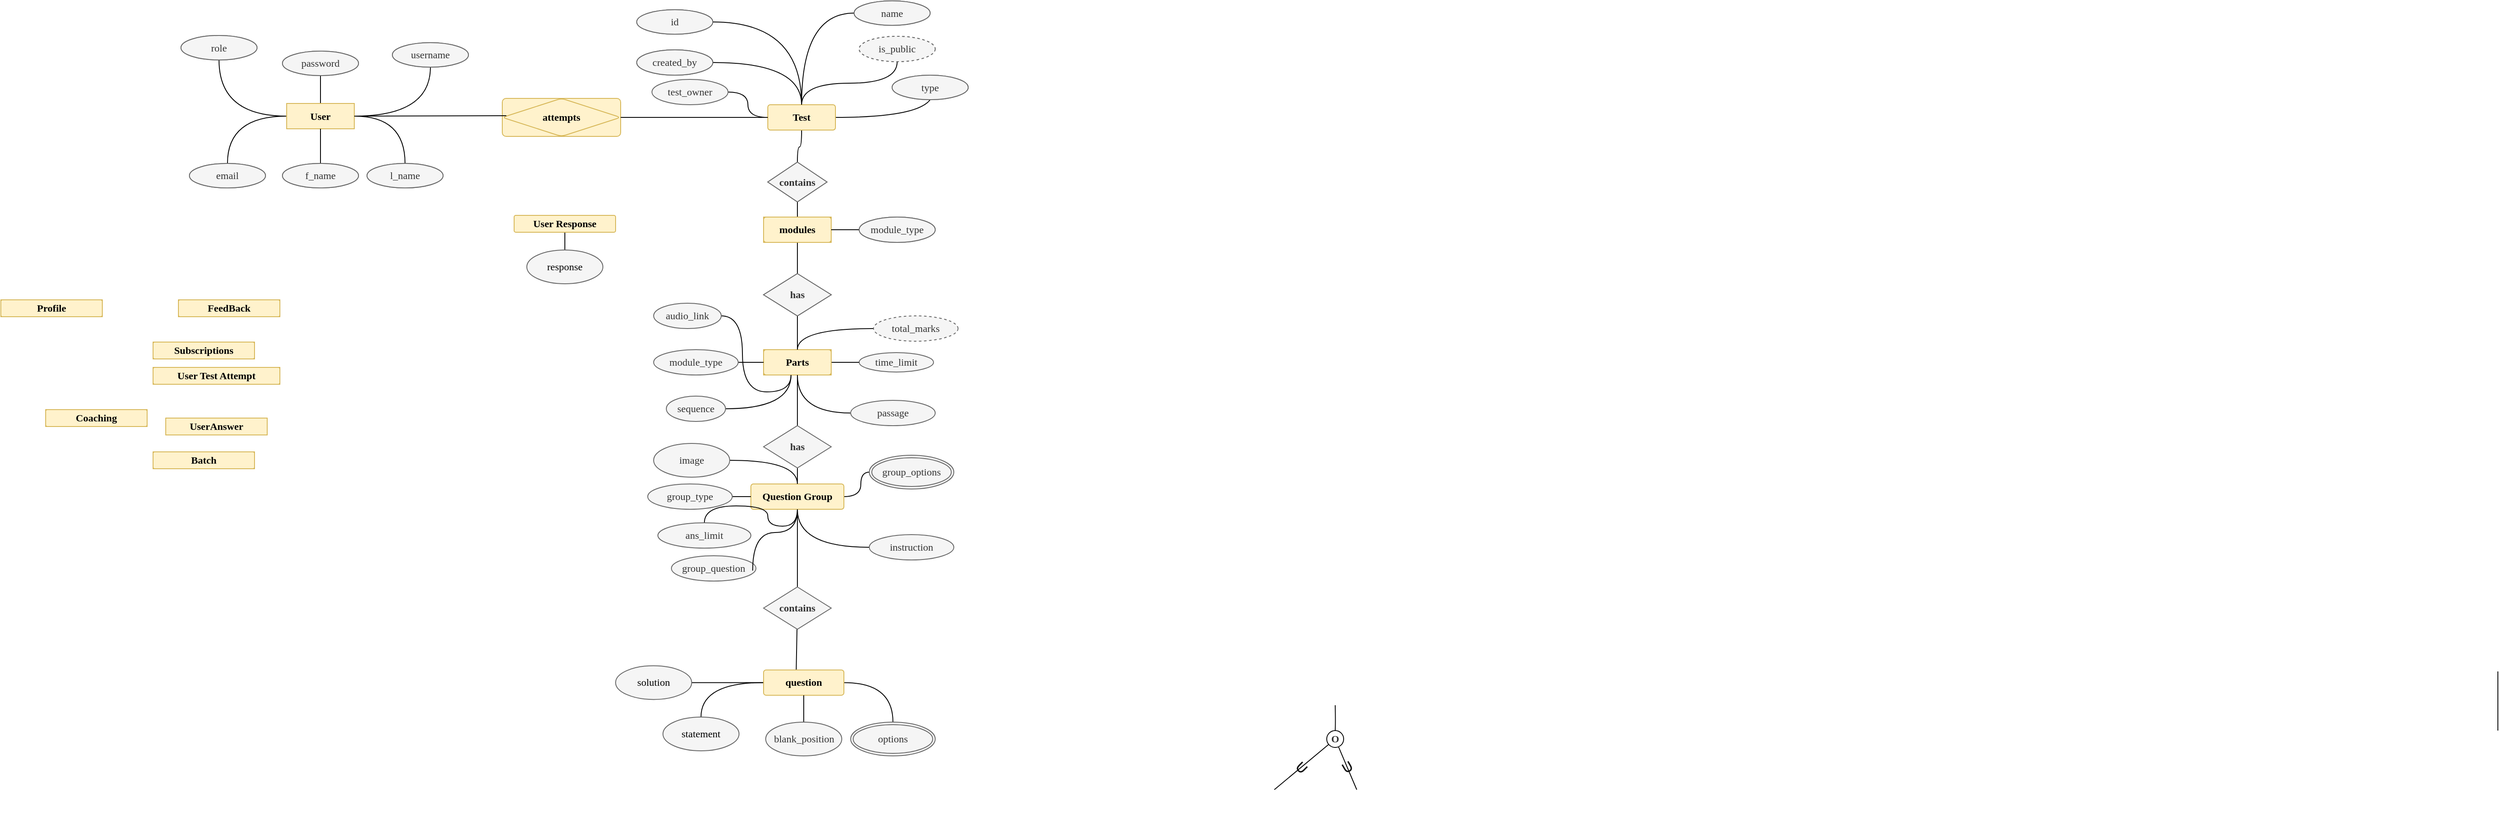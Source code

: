<mxfile version="24.7.17">
  <diagram name="Page-1" id="eGLWEHnS6auaZB9XrZuT">
    <mxGraphModel dx="1047" dy="667" grid="1" gridSize="10" guides="1" tooltips="1" connect="1" arrows="1" fold="1" page="1" pageScale="1" pageWidth="1654" pageHeight="1169" math="1" shadow="0">
      <root>
        <mxCell id="0" />
        <mxCell id="1" parent="0" />
        <mxCell id="Utq8X0_1eFS-AREOxyyB-11" style="edgeStyle=orthogonalEdgeStyle;shape=connector;curved=1;rounded=0;orthogonalLoop=1;jettySize=auto;html=1;strokeColor=default;align=center;verticalAlign=middle;fontFamily=Ubuntu Mono;fontSize=12;fontColor=default;labelBackgroundColor=default;endArrow=none;endFill=0;fontSource=https%3A%2F%2Ffonts.googleapis.com%2Fcss%3Ffamily%3DUbuntu%2BMono;" parent="1" source="Utq8X0_1eFS-AREOxyyB-1" target="Utq8X0_1eFS-AREOxyyB-12" edge="1">
          <mxGeometry relative="1" as="geometry">
            <mxPoint x="325" y="263.5" as="targetPoint" />
          </mxGeometry>
        </mxCell>
        <mxCell id="Utq8X0_1eFS-AREOxyyB-15" style="edgeStyle=orthogonalEdgeStyle;shape=connector;curved=1;rounded=0;orthogonalLoop=1;jettySize=auto;html=1;strokeColor=default;align=center;verticalAlign=middle;fontFamily=Ubuntu Mono;fontSize=12;fontColor=#333333;fontStyle=1;labelBackgroundColor=default;endArrow=none;endFill=0;entryX=0.5;entryY=1;entryDx=0;entryDy=0;fontSource=https%3A%2F%2Ffonts.googleapis.com%2Fcss%3Ffamily%3DUbuntu%2BMono;" parent="1" source="Utq8X0_1eFS-AREOxyyB-1" target="Utq8X0_1eFS-AREOxyyB-17" edge="1">
          <mxGeometry relative="1" as="geometry">
            <mxPoint x="435" y="103.5" as="targetPoint" />
          </mxGeometry>
        </mxCell>
        <mxCell id="Utq8X0_1eFS-AREOxyyB-19" style="edgeStyle=orthogonalEdgeStyle;shape=connector;curved=1;rounded=0;orthogonalLoop=1;jettySize=auto;html=1;strokeColor=default;align=center;verticalAlign=middle;fontFamily=Ubuntu Mono;fontSize=12;fontColor=#333333;fontStyle=1;labelBackgroundColor=default;endArrow=none;endFill=0;fontSource=https%3A%2F%2Ffonts.googleapis.com%2Fcss%3Ffamily%3DUbuntu%2BMono;" parent="1" source="Utq8X0_1eFS-AREOxyyB-1" target="Utq8X0_1eFS-AREOxyyB-18" edge="1">
          <mxGeometry relative="1" as="geometry" />
        </mxCell>
        <mxCell id="Utq8X0_1eFS-AREOxyyB-71" style="edgeStyle=orthogonalEdgeStyle;shape=connector;curved=1;rounded=0;orthogonalLoop=1;jettySize=auto;html=1;strokeColor=default;align=center;verticalAlign=middle;fontFamily=Ubuntu Mono;fontSize=12;fontColor=default;fontStyle=1;labelBackgroundColor=default;endArrow=none;endFill=0;fontSource=https%3A%2F%2Ffonts.googleapis.com%2Fcss%3Ffamily%3DUbuntu%2BMono;" parent="1" source="Utq8X0_1eFS-AREOxyyB-1" target="Utq8X0_1eFS-AREOxyyB-21" edge="1">
          <mxGeometry relative="1" as="geometry" />
        </mxCell>
        <mxCell id="Utq8X0_1eFS-AREOxyyB-72" style="edgeStyle=orthogonalEdgeStyle;shape=connector;curved=1;rounded=0;orthogonalLoop=1;jettySize=auto;html=1;entryX=0.5;entryY=1;entryDx=0;entryDy=0;strokeColor=default;align=center;verticalAlign=middle;fontFamily=Ubuntu Mono;fontSize=12;fontColor=default;fontStyle=1;labelBackgroundColor=default;endArrow=none;endFill=0;fontSource=https%3A%2F%2Ffonts.googleapis.com%2Fcss%3Ffamily%3DUbuntu%2BMono;" parent="1" source="Utq8X0_1eFS-AREOxyyB-1" target="Utq8X0_1eFS-AREOxyyB-14" edge="1">
          <mxGeometry relative="1" as="geometry" />
        </mxCell>
        <mxCell id="Utq8X0_1eFS-AREOxyyB-1" value="User" style="rounded=0;whiteSpace=wrap;html=1;fontFamily=Ubuntu Mono;fontStyle=1;fontSize=12;fillColor=#fff2cc;strokeColor=#d6b656;align=center;verticalAlign=middle;fontColor=default;fontSource=https%3A%2F%2Ffonts.googleapis.com%2Fcss%3Ffamily%3DUbuntu%2BMono;" parent="1" vertex="1">
          <mxGeometry x="395" y="177.5" width="80" height="30" as="geometry" />
        </mxCell>
        <mxCell id="Utq8X0_1eFS-AREOxyyB-7" style="edgeStyle=orthogonalEdgeStyle;rounded=0;orthogonalLoop=1;jettySize=auto;html=1;endArrow=none;endFill=0;curved=1;fontSize=12;fontFamily=Ubuntu Mono;fontSource=https%3A%2F%2Ffonts.googleapis.com%2Fcss%3Ffamily%3DUbuntu%2BMono;" parent="1" source="Utq8X0_1eFS-AREOxyyB-5" target="Utq8X0_1eFS-AREOxyyB-1" edge="1">
          <mxGeometry relative="1" as="geometry" />
        </mxCell>
        <mxCell id="Utq8X0_1eFS-AREOxyyB-5" value="&lt;span style=&quot;font-weight: normal; font-size: 12px;&quot;&gt;f_name&lt;/span&gt;" style="ellipse;whiteSpace=wrap;html=1;fontSize=12;fontFamily=Ubuntu Mono;fillColor=#f5f5f5;strokeColor=#666666;rounded=0;fontStyle=1;fontColor=#333333;fontSource=https%3A%2F%2Ffonts.googleapis.com%2Fcss%3Ffamily%3DUbuntu%2BMono;" parent="1" vertex="1">
          <mxGeometry x="390" y="248.5" width="90" height="29" as="geometry" />
        </mxCell>
        <mxCell id="Utq8X0_1eFS-AREOxyyB-12" value="&lt;span style=&quot;font-weight: normal; font-size: 12px;&quot;&gt;email&lt;/span&gt;" style="ellipse;whiteSpace=wrap;html=1;rounded=0;strokeColor=#666666;align=center;verticalAlign=middle;fontFamily=Ubuntu Mono;fontSize=12;fontColor=#333333;fontStyle=5;fillColor=#f5f5f5;fontSource=https%3A%2F%2Ffonts.googleapis.com%2Fcss%3Ffamily%3DUbuntu%2BMono;" parent="1" vertex="1">
          <mxGeometry x="280" y="248.5" width="90" height="29" as="geometry" />
        </mxCell>
        <mxCell id="Utq8X0_1eFS-AREOxyyB-14" value="username" style="ellipse;whiteSpace=wrap;html=1;rounded=0;strokeColor=#666666;align=center;verticalAlign=middle;fontFamily=Ubuntu Mono;fontSize=12;fontColor=#333333;fontStyle=4;fillColor=#f5f5f5;fontSource=https%3A%2F%2Ffonts.googleapis.com%2Fcss%3Ffamily%3DUbuntu%2BMono;" parent="1" vertex="1">
          <mxGeometry x="520" y="105.5" width="90" height="29" as="geometry" />
        </mxCell>
        <mxCell id="Utq8X0_1eFS-AREOxyyB-17" value="&lt;span style=&quot;font-weight: normal; font-size: 12px;&quot;&gt;password&lt;/span&gt;" style="ellipse;whiteSpace=wrap;html=1;rounded=0;strokeColor=#666666;align=center;verticalAlign=middle;fontFamily=Ubuntu Mono;fontSize=12;fontColor=#333333;fontStyle=1;fillColor=#f5f5f5;fontSource=https%3A%2F%2Ffonts.googleapis.com%2Fcss%3Ffamily%3DUbuntu%2BMono;" parent="1" vertex="1">
          <mxGeometry x="390" y="115.5" width="90" height="29" as="geometry" />
        </mxCell>
        <mxCell id="Utq8X0_1eFS-AREOxyyB-18" value="&lt;span style=&quot;font-weight: normal; font-size: 12px;&quot;&gt;l_name&lt;/span&gt;" style="ellipse;whiteSpace=wrap;html=1;fontSize=12;fontFamily=Ubuntu Mono;fillColor=#f5f5f5;strokeColor=#666666;rounded=0;fontStyle=1;fontColor=#333333;fontSource=https%3A%2F%2Ffonts.googleapis.com%2Fcss%3Ffamily%3DUbuntu%2BMono;" parent="1" vertex="1">
          <mxGeometry x="490" y="248.5" width="90" height="29" as="geometry" />
        </mxCell>
        <mxCell id="Utq8X0_1eFS-AREOxyyB-21" value="role" style="ellipse;whiteSpace=wrap;html=1;rounded=0;strokeColor=#666666;align=center;verticalAlign=middle;fontFamily=Ubuntu Mono;fontSize=12;fontColor=#333333;fontStyle=0;fillColor=#f5f5f5;fontSource=https%3A%2F%2Ffonts.googleapis.com%2Fcss%3Ffamily%3DUbuntu%2BMono;" parent="1" vertex="1">
          <mxGeometry x="270" y="97" width="90" height="29" as="geometry" />
        </mxCell>
        <mxCell id="Utq8X0_1eFS-AREOxyyB-23" value="&lt;span style=&quot;font-weight: normal; font-size: 12px;&quot;&gt;id&lt;/span&gt;" style="ellipse;whiteSpace=wrap;html=1;fontSize=12;fontFamily=Ubuntu Mono;fillColor=#f5f5f5;strokeColor=#666666;rounded=0;fontStyle=1;fontColor=#333333;fontSource=https%3A%2F%2Ffonts.googleapis.com%2Fcss%3Ffamily%3DUbuntu%2BMono;" parent="1" vertex="1">
          <mxGeometry x="809" y="66.5" width="90" height="29" as="geometry" />
        </mxCell>
        <mxCell id="Utq8X0_1eFS-AREOxyyB-24" value="&lt;span style=&quot;font-weight: normal; font-size: 12px;&quot;&gt;name&lt;/span&gt;" style="ellipse;whiteSpace=wrap;html=1;fontSize=12;fontFamily=Ubuntu Mono;fillColor=#f5f5f5;strokeColor=#666666;rounded=0;fontStyle=1;fontColor=#333333;fontSource=https%3A%2F%2Ffonts.googleapis.com%2Fcss%3Ffamily%3DUbuntu%2BMono;" parent="1" vertex="1">
          <mxGeometry x="1066" y="56" width="90" height="29" as="geometry" />
        </mxCell>
        <mxCell id="Utq8X0_1eFS-AREOxyyB-45" style="edgeStyle=orthogonalEdgeStyle;shape=connector;curved=1;rounded=0;orthogonalLoop=1;jettySize=auto;html=1;strokeColor=default;align=center;verticalAlign=middle;fontFamily=Ubuntu Mono;fontSize=12;fontColor=#333333;fontStyle=1;labelBackgroundColor=default;endArrow=none;endFill=0;fontSource=https%3A%2F%2Ffonts.googleapis.com%2Fcss%3Ffamily%3DUbuntu%2BMono;" parent="1" source="Utq8X0_1eFS-AREOxyyB-30" target="Utq8X0_1eFS-AREOxyyB-33" edge="1">
          <mxGeometry relative="1" as="geometry" />
        </mxCell>
        <mxCell id="Utq8X0_1eFS-AREOxyyB-30" value="contains" style="rhombus;whiteSpace=wrap;html=1;rounded=0;strokeColor=#666666;align=center;verticalAlign=middle;fontFamily=Ubuntu Mono;fontSize=12;fontColor=#333333;fontStyle=1;fillColor=#f5f5f5;fontSource=https%3A%2F%2Ffonts.googleapis.com%2Fcss%3Ffamily%3DUbuntu%2BMono;" parent="1" vertex="1">
          <mxGeometry x="964" y="247" width="70" height="47" as="geometry" />
        </mxCell>
        <mxCell id="Utq8X0_1eFS-AREOxyyB-55" style="edgeStyle=orthogonalEdgeStyle;shape=connector;curved=1;rounded=0;orthogonalLoop=1;jettySize=auto;html=1;strokeColor=default;align=center;verticalAlign=middle;fontFamily=Ubuntu Mono;fontSize=12;fontColor=#333333;fontStyle=1;labelBackgroundColor=default;endArrow=none;endFill=0;fontSource=https%3A%2F%2Ffonts.googleapis.com%2Fcss%3Ffamily%3DUbuntu%2BMono;" parent="1" source="Utq8X0_1eFS-AREOxyyB-33" target="Utq8X0_1eFS-AREOxyyB-56" edge="1">
          <mxGeometry relative="1" as="geometry">
            <mxPoint x="1002" y="379" as="targetPoint" />
          </mxGeometry>
        </mxCell>
        <mxCell id="Utq8X0_1eFS-AREOxyyB-33" value="Section" style="rounded=0;whiteSpace=wrap;html=1;fontFamily=Ubuntu Mono;fontStyle=1;fontSize=12;fillColor=#fff2cc;strokeColor=#d6b656;fontSource=https%3A%2F%2Ffonts.googleapis.com%2Fcss%3Ffamily%3DUbuntu%2BMono;" parent="1" vertex="1">
          <mxGeometry x="959" y="312" width="80" height="30" as="geometry" />
        </mxCell>
        <mxCell id="Utq8X0_1eFS-AREOxyyB-68" style="edgeStyle=orthogonalEdgeStyle;shape=connector;curved=1;rounded=0;orthogonalLoop=1;jettySize=auto;html=1;strokeColor=default;align=center;verticalAlign=middle;fontFamily=Ubuntu Mono;fontSize=12;fontColor=#333333;fontStyle=1;labelBackgroundColor=default;endArrow=none;endFill=0;fontSource=https%3A%2F%2Ffonts.googleapis.com%2Fcss%3Ffamily%3DUbuntu%2BMono;" parent="1" source="Utq8X0_1eFS-AREOxyyB-34" target="vWDLrot7ofiVmxJfl27Q-30" edge="1">
          <mxGeometry relative="1" as="geometry" />
        </mxCell>
        <mxCell id="Utq8X0_1eFS-AREOxyyB-34" value="Parts" style="rounded=0;whiteSpace=wrap;html=1;fontFamily=Ubuntu Mono;fontStyle=1;fontSize=12;fillColor=#fff2cc;strokeColor=#d6b656;fontSource=https%3A%2F%2Ffonts.googleapis.com%2Fcss%3Ffamily%3DUbuntu%2BMono;" parent="1" vertex="1">
          <mxGeometry x="959" y="469" width="80" height="30" as="geometry" />
        </mxCell>
        <mxCell id="Utq8X0_1eFS-AREOxyyB-35" value="User Test Attempt" style="rounded=0;whiteSpace=wrap;html=1;fontFamily=Ubuntu Mono;fontStyle=1;fontSize=12;fillColor=#fff2cc;strokeColor=#d6b656;fontSource=https%3A%2F%2Ffonts.googleapis.com%2Fcss%3Ffamily%3DUbuntu%2BMono;" parent="1" vertex="1">
          <mxGeometry x="237" y="490" width="150" height="20" as="geometry" />
        </mxCell>
        <mxCell id="Utq8X0_1eFS-AREOxyyB-36" value="&lt;p style=&quot;font-size: 12px;&quot;&gt;&lt;strong style=&quot;font-size: 12px;&quot;&gt;UserAnswer&lt;/strong&gt;&lt;/p&gt;" style="rounded=0;whiteSpace=wrap;html=1;fontFamily=Ubuntu Mono;fontStyle=1;fontSize=12;fillColor=#fff2cc;strokeColor=#d6b656;fontSource=https%3A%2F%2Ffonts.googleapis.com%2Fcss%3Ffamily%3DUbuntu%2BMono;" parent="1" vertex="1">
          <mxGeometry x="252" y="550" width="120" height="20" as="geometry" />
        </mxCell>
        <mxCell id="Utq8X0_1eFS-AREOxyyB-37" value="&lt;p style=&quot;font-size: 12px;&quot;&gt;&lt;strong style=&quot;font-size: 12px;&quot;&gt;Profile&lt;/strong&gt;&lt;/p&gt;" style="rounded=0;whiteSpace=wrap;html=1;fontFamily=Ubuntu Mono;fontStyle=1;fontSize=12;fillColor=#fff2cc;strokeColor=#d6b656;fontSource=https%3A%2F%2Ffonts.googleapis.com%2Fcss%3Ffamily%3DUbuntu%2BMono;" parent="1" vertex="1">
          <mxGeometry x="57" y="410" width="120" height="20" as="geometry" />
        </mxCell>
        <mxCell id="Utq8X0_1eFS-AREOxyyB-38" value="&lt;p style=&quot;font-size: 12px;&quot;&gt;&lt;strong style=&quot;font-size: 12px;&quot;&gt;FeedBack&lt;/strong&gt;&lt;/p&gt;" style="rounded=0;whiteSpace=wrap;html=1;fontFamily=Ubuntu Mono;fontStyle=1;fontSize=12;fillColor=#fff2cc;strokeColor=#d6b656;fontSource=https%3A%2F%2Ffonts.googleapis.com%2Fcss%3Ffamily%3DUbuntu%2BMono;" parent="1" vertex="1">
          <mxGeometry x="267" y="410" width="120" height="20" as="geometry" />
        </mxCell>
        <mxCell id="Utq8X0_1eFS-AREOxyyB-41" value="&lt;p style=&quot;font-size: 12px;&quot;&gt;Batch&lt;/p&gt;" style="rounded=0;whiteSpace=wrap;html=1;fontFamily=Ubuntu Mono;fontStyle=1;fontSize=12;fillColor=#fff2cc;strokeColor=#d6b656;fontSource=https%3A%2F%2Ffonts.googleapis.com%2Fcss%3Ffamily%3DUbuntu%2BMono;" parent="1" vertex="1">
          <mxGeometry x="237" y="590" width="120" height="20" as="geometry" />
        </mxCell>
        <mxCell id="Utq8X0_1eFS-AREOxyyB-42" value="&lt;p style=&quot;font-size: 12px;&quot;&gt;Coaching&lt;/p&gt;" style="rounded=0;whiteSpace=wrap;html=1;fontFamily=Ubuntu Mono;fontStyle=1;fontSize=12;fillColor=#fff2cc;strokeColor=#d6b656;fontSource=https%3A%2F%2Ffonts.googleapis.com%2Fcss%3Ffamily%3DUbuntu%2BMono;" parent="1" vertex="1">
          <mxGeometry x="110" y="540" width="120" height="20" as="geometry" />
        </mxCell>
        <mxCell id="Utq8X0_1eFS-AREOxyyB-43" value="&lt;p style=&quot;font-size: 12px;&quot;&gt;Subscriptions&lt;/p&gt;" style="rounded=0;whiteSpace=wrap;html=1;fontFamily=Ubuntu Mono;fontStyle=1;fontSize=12;fillColor=#fff2cc;strokeColor=#d6b656;fontSource=https%3A%2F%2Ffonts.googleapis.com%2Fcss%3Ffamily%3DUbuntu%2BMono;" parent="1" vertex="1">
          <mxGeometry x="237" y="460" width="120" height="20" as="geometry" />
        </mxCell>
        <mxCell id="vWDLrot7ofiVmxJfl27Q-22" style="edgeStyle=orthogonalEdgeStyle;shape=connector;curved=1;rounded=0;orthogonalLoop=1;jettySize=auto;html=1;entryX=0.5;entryY=0;entryDx=0;entryDy=0;strokeColor=default;align=center;verticalAlign=middle;fontFamily=Ubuntu Mono;fontSize=12;fontColor=#333333;fontStyle=1;labelBackgroundColor=default;endArrow=none;endFill=0;fontSource=https%3A%2F%2Ffonts.googleapis.com%2Fcss%3Ffamily%3DUbuntu%2BMono;" parent="1" edge="1">
          <mxGeometry relative="1" as="geometry">
            <mxPoint x="3010" y="850" as="sourcePoint" />
            <mxPoint x="3010" y="920" as="targetPoint" />
          </mxGeometry>
        </mxCell>
        <mxCell id="Utq8X0_1eFS-AREOxyyB-52" style="edgeStyle=orthogonalEdgeStyle;shape=connector;curved=1;rounded=0;orthogonalLoop=1;jettySize=auto;html=1;strokeColor=default;align=center;verticalAlign=middle;fontFamily=Ubuntu Mono;fontSize=12;fontColor=#333333;fontStyle=1;labelBackgroundColor=default;endArrow=none;endFill=0;fontSource=https%3A%2F%2Ffonts.googleapis.com%2Fcss%3Ffamily%3DUbuntu%2BMono;" parent="1" source="Utq8X0_1eFS-AREOxyyB-50" target="Utq8X0_1eFS-AREOxyyB-33" edge="1">
          <mxGeometry relative="1" as="geometry" />
        </mxCell>
        <mxCell id="Utq8X0_1eFS-AREOxyyB-50" value="&lt;span style=&quot;font-weight: 400; font-size: 12px;&quot;&gt;module_type&lt;/span&gt;" style="ellipse;whiteSpace=wrap;html=1;fontSize=12;fontFamily=Ubuntu Mono;fillColor=#f5f5f5;strokeColor=#666666;rounded=0;fontStyle=1;fontColor=#333333;fontSource=https%3A%2F%2Ffonts.googleapis.com%2Fcss%3Ffamily%3DUbuntu%2BMono;" parent="1" vertex="1">
          <mxGeometry x="1072" y="312" width="90" height="30" as="geometry" />
        </mxCell>
        <mxCell id="Utq8X0_1eFS-AREOxyyB-57" style="edgeStyle=orthogonalEdgeStyle;shape=connector;curved=1;rounded=0;orthogonalLoop=1;jettySize=auto;html=1;strokeColor=default;align=center;verticalAlign=middle;fontFamily=Ubuntu Mono;fontSize=12;fontColor=#333333;fontStyle=1;labelBackgroundColor=default;endArrow=none;endFill=0;fontSource=https%3A%2F%2Ffonts.googleapis.com%2Fcss%3Ffamily%3DUbuntu%2BMono;" parent="1" source="Utq8X0_1eFS-AREOxyyB-56" target="Utq8X0_1eFS-AREOxyyB-34" edge="1">
          <mxGeometry relative="1" as="geometry" />
        </mxCell>
        <mxCell id="Utq8X0_1eFS-AREOxyyB-56" value="has" style="rhombus;whiteSpace=wrap;html=1;rounded=0;strokeColor=#666666;align=center;verticalAlign=middle;fontFamily=Ubuntu Mono;fontSize=12;fontColor=#333333;fontStyle=1;fillColor=#f5f5f5;fontSource=https%3A%2F%2Ffonts.googleapis.com%2Fcss%3Ffamily%3DUbuntu%2BMono;" parent="1" vertex="1">
          <mxGeometry x="959" y="379" width="80" height="50" as="geometry" />
        </mxCell>
        <mxCell id="Utq8X0_1eFS-AREOxyyB-58" style="edgeStyle=orthogonalEdgeStyle;rounded=0;orthogonalLoop=1;jettySize=auto;html=1;endArrow=none;endFill=0;curved=1;fontSize=12;entryX=0.406;entryY=1;entryDx=0;entryDy=0;entryPerimeter=0;fontFamily=Ubuntu Mono;fontSource=https%3A%2F%2Ffonts.googleapis.com%2Fcss%3Ffamily%3DUbuntu%2BMono;" parent="1" source="Utq8X0_1eFS-AREOxyyB-59" target="Utq8X0_1eFS-AREOxyyB-34" edge="1">
          <mxGeometry relative="1" as="geometry">
            <mxPoint x="912" y="494" as="targetPoint" />
            <mxPoint x="912" y="437" as="sourcePoint" />
          </mxGeometry>
        </mxCell>
        <mxCell id="vWDLrot7ofiVmxJfl27Q-30" value="&lt;span style=&quot;font-weight: 400; font-size: 12px;&quot;&gt;time_limit&lt;/span&gt;" style="ellipse;whiteSpace=wrap;html=1;fontSize=12;fontFamily=Ubuntu Mono;fillColor=#f5f5f5;strokeColor=#666666;rounded=0;fontStyle=1;fontColor=#333333;fontSource=https%3A%2F%2Ffonts.googleapis.com%2Fcss%3Ffamily%3DUbuntu%2BMono;" parent="1" vertex="1">
          <mxGeometry x="1072" y="472.5" width="88" height="23" as="geometry" />
        </mxCell>
        <mxCell id="Utq8X0_1eFS-AREOxyyB-59" value="&lt;span style=&quot;font-weight: normal; font-size: 12px;&quot;&gt;audio_link&lt;/span&gt;" style="ellipse;whiteSpace=wrap;html=1;fontSize=12;fontFamily=Ubuntu Mono;fillColor=#f5f5f5;strokeColor=#666666;rounded=0;fontStyle=0;fontColor=#333333;fontSource=https%3A%2F%2Ffonts.googleapis.com%2Fcss%3Ffamily%3DUbuntu%2BMono;align=center;verticalAlign=middle;labelBackgroundColor=#f5f5f5;" parent="1" vertex="1">
          <mxGeometry x="829" y="414" width="80" height="30" as="geometry" />
        </mxCell>
        <mxCell id="Utq8X0_1eFS-AREOxyyB-62" value="&lt;span style=&quot;font-weight: 400; font-size: 12px;&quot;&gt;created_by&lt;/span&gt;" style="ellipse;whiteSpace=wrap;html=1;fontSize=12;fontFamily=Ubuntu Mono;fillColor=#f5f5f5;strokeColor=#666666;rounded=0;fontStyle=1;fontColor=#333333;fontSource=https%3A%2F%2Ffonts.googleapis.com%2Fcss%3Ffamily%3DUbuntu%2BMono;" parent="1" vertex="1">
          <mxGeometry x="809" y="114" width="90" height="30" as="geometry" />
        </mxCell>
        <mxCell id="Utq8X0_1eFS-AREOxyyB-65" value="&lt;span style=&quot;font-weight: 400; font-size: 12px;&quot;&gt;is_public&lt;/span&gt;" style="ellipse;whiteSpace=wrap;html=1;fontSize=12;fontFamily=Ubuntu Mono;fillColor=#f5f5f5;strokeColor=#666666;rounded=0;fontStyle=1;fontColor=#333333;dashed=1;fontSource=https%3A%2F%2Ffonts.googleapis.com%2Fcss%3Ffamily%3DUbuntu%2BMono;" parent="1" vertex="1">
          <mxGeometry x="1072" y="98" width="90" height="30" as="geometry" />
        </mxCell>
        <mxCell id="Utq8X0_1eFS-AREOxyyB-74" value="&lt;span style=&quot;font-weight: normal; font-size: 12px;&quot;&gt;type&lt;/span&gt;" style="ellipse;whiteSpace=wrap;html=1;fontSize=12;fontFamily=Ubuntu Mono;fillColor=#f5f5f5;strokeColor=#666666;rounded=0;fontStyle=1;fontColor=#333333;fontSource=https%3A%2F%2Ffonts.googleapis.com%2Fcss%3Ffamily%3DUbuntu%2BMono;" parent="1" vertex="1">
          <mxGeometry x="1111" y="144" width="90" height="29" as="geometry" />
        </mxCell>
        <mxCell id="fitM7sjZ6Bzz7355s7x--7" style="edgeStyle=orthogonalEdgeStyle;shape=connector;curved=1;rounded=0;orthogonalLoop=1;jettySize=auto;html=1;entryX=0.5;entryY=0;entryDx=0;entryDy=0;strokeColor=default;align=center;verticalAlign=middle;fontFamily=Ubuntu Mono;fontSize=12;fontColor=#333333;fontStyle=1;labelBackgroundColor=default;endArrow=none;endFill=0;fontSource=https%3A%2F%2Ffonts.googleapis.com%2Fcss%3Ffamily%3DUbuntu%2BMono;" parent="1" source="fitM7sjZ6Bzz7355s7x--10" target="fitM7sjZ6Bzz7355s7x--23" edge="1">
          <mxGeometry relative="1" as="geometry" />
        </mxCell>
        <mxCell id="fitM7sjZ6Bzz7355s7x--8" style="edgeStyle=orthogonalEdgeStyle;shape=connector;curved=1;rounded=0;orthogonalLoop=1;jettySize=auto;html=1;exitX=0.5;exitY=0;exitDx=0;exitDy=0;strokeColor=default;align=center;verticalAlign=middle;fontFamily=Ubuntu Mono;fontSize=12;fontColor=default;fontStyle=1;labelBackgroundColor=default;endArrow=none;endFill=0;fontSource=https%3A%2F%2Ffonts.googleapis.com%2Fcss%3Ffamily%3DUbuntu%2BMono;" parent="1" source="fitM7sjZ6Bzz7355s7x--10" target="fitM7sjZ6Bzz7355s7x--47" edge="1">
          <mxGeometry relative="1" as="geometry" />
        </mxCell>
        <mxCell id="fitM7sjZ6Bzz7355s7x--9" style="edgeStyle=orthogonalEdgeStyle;shape=connector;curved=1;rounded=0;orthogonalLoop=1;jettySize=auto;html=1;strokeColor=default;align=center;verticalAlign=middle;fontFamily=Ubuntu Mono;fontSize=12;fontColor=default;fontStyle=1;labelBackgroundColor=default;endArrow=none;endFill=0;fontSource=https%3A%2F%2Ffonts.googleapis.com%2Fcss%3Ffamily%3DUbuntu%2BMono;" parent="1" source="fitM7sjZ6Bzz7355s7x--10" edge="1">
          <mxGeometry relative="1" as="geometry">
            <mxPoint x="1159" y="164" as="targetPoint" />
          </mxGeometry>
        </mxCell>
        <mxCell id="fitM7sjZ6Bzz7355s7x--10" value="Test" style="rounded=1;whiteSpace=wrap;html=1;fontFamily=Ubuntu Mono;fontStyle=1;fontSize=12;fillColor=#fff2cc;strokeColor=#d6b656;align=center;verticalAlign=middle;arcSize=10;fontColor=default;fontSource=https%3A%2F%2Ffonts.googleapis.com%2Fcss%3Ffamily%3DUbuntu%2BMono;" parent="1" vertex="1">
          <mxGeometry x="964" y="179" width="80" height="30" as="geometry" />
        </mxCell>
        <mxCell id="fitM7sjZ6Bzz7355s7x--12" value="&lt;span style=&quot;font-weight: normal; font-size: 12px;&quot;&gt;f_name&lt;/span&gt;" style="ellipse;whiteSpace=wrap;html=1;fontSize=12;fontFamily=Ubuntu Mono;fillColor=#f5f5f5;strokeColor=#666666;rounded=0;fontStyle=0;fontColor=#333333;fontSource=https%3A%2F%2Ffonts.googleapis.com%2Fcss%3Ffamily%3DUbuntu%2BMono;align=center;verticalAlign=middle;labelBackgroundColor=#f5f5f5;" parent="1" vertex="1">
          <mxGeometry x="390" y="248.5" width="90" height="29" as="geometry" />
        </mxCell>
        <mxCell id="fitM7sjZ6Bzz7355s7x--13" value="&lt;span style=&quot;font-weight: normal; font-size: 12px;&quot;&gt;email&lt;/span&gt;" style="ellipse;whiteSpace=wrap;html=1;rounded=0;strokeColor=#666666;align=center;verticalAlign=middle;fontFamily=Ubuntu Mono;fontSize=12;fontColor=#333333;fontStyle=0;fillColor=#f5f5f5;fontSource=https%3A%2F%2Ffonts.googleapis.com%2Fcss%3Ffamily%3DUbuntu%2BMono;labelBackgroundColor=#f5f5f5;" parent="1" vertex="1">
          <mxGeometry x="280" y="248.5" width="90" height="29" as="geometry" />
        </mxCell>
        <mxCell id="fitM7sjZ6Bzz7355s7x--14" value="username" style="ellipse;whiteSpace=wrap;html=1;rounded=0;strokeColor=#666666;align=center;verticalAlign=middle;fontFamily=Ubuntu Mono;fontSize=12;fontColor=#333333;fontStyle=0;fillColor=#f5f5f5;fontSource=https%3A%2F%2Ffonts.googleapis.com%2Fcss%3Ffamily%3DUbuntu%2BMono;labelBackgroundColor=#f5f5f5;" parent="1" vertex="1">
          <mxGeometry x="520" y="105.5" width="90" height="29" as="geometry" />
        </mxCell>
        <mxCell id="fitM7sjZ6Bzz7355s7x--15" value="&lt;span style=&quot;font-weight: normal; font-size: 12px;&quot;&gt;password&lt;/span&gt;" style="ellipse;whiteSpace=wrap;html=1;rounded=0;strokeColor=#666666;align=center;verticalAlign=middle;fontFamily=Ubuntu Mono;fontSize=12;fontColor=#333333;fontStyle=0;fillColor=#f5f5f5;fontSource=https%3A%2F%2Ffonts.googleapis.com%2Fcss%3Ffamily%3DUbuntu%2BMono;labelBackgroundColor=#f5f5f5;" parent="1" vertex="1">
          <mxGeometry x="390" y="115.5" width="90" height="29" as="geometry" />
        </mxCell>
        <mxCell id="fitM7sjZ6Bzz7355s7x--16" value="&lt;span style=&quot;font-weight: normal; font-size: 12px;&quot;&gt;l_name&lt;/span&gt;" style="ellipse;whiteSpace=wrap;html=1;fontSize=12;fontFamily=Ubuntu Mono;fillColor=#f5f5f5;strokeColor=#666666;rounded=0;fontStyle=0;fontColor=#333333;fontSource=https%3A%2F%2Ffonts.googleapis.com%2Fcss%3Ffamily%3DUbuntu%2BMono;align=center;verticalAlign=middle;labelBackgroundColor=#f5f5f5;" parent="1" vertex="1">
          <mxGeometry x="490" y="248.5" width="90" height="29" as="geometry" />
        </mxCell>
        <mxCell id="fitM7sjZ6Bzz7355s7x--17" value="role" style="ellipse;whiteSpace=wrap;html=1;rounded=0;strokeColor=#666666;align=center;verticalAlign=middle;fontFamily=Ubuntu Mono;fontSize=12;fontColor=#333333;fontStyle=0;fillColor=#f5f5f5;fontSource=https%3A%2F%2Ffonts.googleapis.com%2Fcss%3Ffamily%3DUbuntu%2BMono;labelBackgroundColor=#f5f5f5;" parent="1" vertex="1">
          <mxGeometry x="270" y="97" width="90" height="29" as="geometry" />
        </mxCell>
        <mxCell id="fitM7sjZ6Bzz7355s7x--18" style="edgeStyle=orthogonalEdgeStyle;rounded=0;orthogonalLoop=1;jettySize=auto;html=1;endArrow=none;endFill=0;curved=1;fontSize=12;fontFamily=Ubuntu Mono;fontSource=https%3A%2F%2Ffonts.googleapis.com%2Fcss%3Ffamily%3DUbuntu%2BMono;" parent="1" source="fitM7sjZ6Bzz7355s7x--19" target="fitM7sjZ6Bzz7355s7x--10" edge="1">
          <mxGeometry relative="1" as="geometry">
            <mxPoint x="929" y="3" as="targetPoint" />
            <mxPoint x="929" y="103" as="sourcePoint" />
          </mxGeometry>
        </mxCell>
        <mxCell id="fitM7sjZ6Bzz7355s7x--19" value="&lt;span style=&quot;font-weight: normal; font-size: 12px;&quot;&gt;id&lt;/span&gt;" style="ellipse;whiteSpace=wrap;html=1;fontSize=12;fontFamily=Ubuntu Mono;fillColor=#f5f5f5;strokeColor=#666666;rounded=0;fontStyle=0;fontColor=#333333;fontSource=https%3A%2F%2Ffonts.googleapis.com%2Fcss%3Ffamily%3DUbuntu%2BMono;align=center;verticalAlign=middle;labelBackgroundColor=#f5f5f5;" parent="1" vertex="1">
          <mxGeometry x="809" y="66.5" width="90" height="29" as="geometry" />
        </mxCell>
        <mxCell id="fitM7sjZ6Bzz7355s7x--20" style="edgeStyle=orthogonalEdgeStyle;shape=connector;curved=1;rounded=0;orthogonalLoop=1;jettySize=auto;html=1;strokeColor=default;align=center;verticalAlign=middle;fontFamily=Ubuntu Mono;fontSize=12;fontColor=#333333;fontStyle=1;labelBackgroundColor=default;endArrow=none;endFill=0;fontSource=https%3A%2F%2Ffonts.googleapis.com%2Fcss%3Ffamily%3DUbuntu%2BMono;" parent="1" source="fitM7sjZ6Bzz7355s7x--21" target="fitM7sjZ6Bzz7355s7x--10" edge="1">
          <mxGeometry relative="1" as="geometry">
            <mxPoint x="1062" y="118" as="sourcePoint" />
          </mxGeometry>
        </mxCell>
        <mxCell id="fitM7sjZ6Bzz7355s7x--21" value="&lt;span style=&quot;font-weight: normal; font-size: 12px;&quot;&gt;name&lt;/span&gt;" style="ellipse;whiteSpace=wrap;html=1;fontSize=12;fontFamily=Ubuntu Mono;fillColor=#f5f5f5;strokeColor=#666666;rounded=0;fontStyle=0;fontColor=#333333;fontSource=https%3A%2F%2Ffonts.googleapis.com%2Fcss%3Ffamily%3DUbuntu%2BMono;align=center;verticalAlign=middle;labelBackgroundColor=#f5f5f5;" parent="1" vertex="1">
          <mxGeometry x="1066" y="56" width="90" height="29" as="geometry" />
        </mxCell>
        <mxCell id="fitM7sjZ6Bzz7355s7x--22" style="edgeStyle=orthogonalEdgeStyle;shape=connector;curved=1;rounded=0;orthogonalLoop=1;jettySize=auto;html=1;strokeColor=default;align=center;verticalAlign=middle;fontFamily=Ubuntu Mono;fontSize=12;fontColor=#333333;fontStyle=1;labelBackgroundColor=default;endArrow=none;endFill=0;fontSource=https%3A%2F%2Ffonts.googleapis.com%2Fcss%3Ffamily%3DUbuntu%2BMono;" parent="1" source="fitM7sjZ6Bzz7355s7x--23" target="fitM7sjZ6Bzz7355s7x--25" edge="1">
          <mxGeometry relative="1" as="geometry" />
        </mxCell>
        <mxCell id="fitM7sjZ6Bzz7355s7x--23" value="contains" style="rhombus;whiteSpace=wrap;html=1;rounded=0;strokeColor=#666666;align=center;verticalAlign=middle;fontFamily=Ubuntu Mono;fontSize=12;fontColor=#333333;fontStyle=1;fillColor=#f5f5f5;fontSource=https%3A%2F%2Ffonts.googleapis.com%2Fcss%3Ffamily%3DUbuntu%2BMono;" parent="1" vertex="1">
          <mxGeometry x="964" y="247" width="70" height="47" as="geometry" />
        </mxCell>
        <mxCell id="fitM7sjZ6Bzz7355s7x--24" style="edgeStyle=orthogonalEdgeStyle;shape=connector;curved=1;rounded=0;orthogonalLoop=1;jettySize=auto;html=1;strokeColor=default;align=center;verticalAlign=middle;fontFamily=Ubuntu Mono;fontSize=12;fontColor=#333333;fontStyle=1;labelBackgroundColor=default;endArrow=none;endFill=0;fontSource=https%3A%2F%2Ffonts.googleapis.com%2Fcss%3Ffamily%3DUbuntu%2BMono;" parent="1" source="fitM7sjZ6Bzz7355s7x--25" target="fitM7sjZ6Bzz7355s7x--41" edge="1">
          <mxGeometry relative="1" as="geometry">
            <mxPoint x="1002" y="379" as="targetPoint" />
          </mxGeometry>
        </mxCell>
        <mxCell id="fitM7sjZ6Bzz7355s7x--25" value="modules" style="rounded=1;whiteSpace=wrap;html=1;fontFamily=Ubuntu Mono;fontStyle=1;fontSize=12;fillColor=#fff2cc;strokeColor=#d6b656;align=center;verticalAlign=middle;arcSize=10;fontColor=default;fontSource=https%3A%2F%2Ffonts.googleapis.com%2Fcss%3Ffamily%3DUbuntu%2BMono;" parent="1" vertex="1">
          <mxGeometry x="959" y="312" width="80" height="30" as="geometry" />
        </mxCell>
        <mxCell id="fitM7sjZ6Bzz7355s7x--26" style="edgeStyle=orthogonalEdgeStyle;shape=connector;curved=1;rounded=0;orthogonalLoop=1;jettySize=auto;html=1;strokeColor=default;align=center;verticalAlign=middle;fontFamily=Ubuntu Mono;fontSize=12;fontColor=#333333;fontStyle=1;labelBackgroundColor=default;endArrow=none;endFill=0;fontSource=https%3A%2F%2Ffonts.googleapis.com%2Fcss%3Ffamily%3DUbuntu%2BMono;" parent="1" source="fitM7sjZ6Bzz7355s7x--27" edge="1">
          <mxGeometry relative="1" as="geometry">
            <mxPoint x="1072.0" y="484.029" as="targetPoint" />
          </mxGeometry>
        </mxCell>
        <mxCell id="fitM7sjZ6Bzz7355s7x--27" value="Parts" style="rounded=1;whiteSpace=wrap;html=1;fontFamily=Ubuntu Mono;fontStyle=1;fontSize=12;fillColor=#fff2cc;strokeColor=#d6b656;align=center;verticalAlign=middle;arcSize=10;fontColor=default;fontSource=https%3A%2F%2Ffonts.googleapis.com%2Fcss%3Ffamily%3DUbuntu%2BMono;" parent="1" vertex="1">
          <mxGeometry x="959" y="469" width="80" height="30" as="geometry" />
        </mxCell>
        <mxCell id="fitM7sjZ6Bzz7355s7x--28" value="User Test Attempt" style="rounded=1;whiteSpace=wrap;html=1;fontFamily=Ubuntu Mono;fontStyle=1;fontSize=12;fillColor=#fff2cc;strokeColor=#d6b656;align=center;verticalAlign=middle;arcSize=10;fontColor=default;fontSource=https%3A%2F%2Ffonts.googleapis.com%2Fcss%3Ffamily%3DUbuntu%2BMono;" parent="1" vertex="1">
          <mxGeometry x="237" y="490" width="150" height="20" as="geometry" />
        </mxCell>
        <mxCell id="oFZZVyUfUz_R_eUXSQ4t-196" style="edgeStyle=orthogonalEdgeStyle;shape=connector;curved=1;rounded=0;orthogonalLoop=1;jettySize=auto;html=1;strokeColor=default;align=center;verticalAlign=middle;fontFamily=Ubuntu Mono;fontSource=https%3A%2F%2Ffonts.googleapis.com%2Fcss%3Ffamily%3DUbuntu%2BMono;fontSize=12;fontColor=#333333;fontStyle=0;labelBackgroundColor=#f5f5f5;endArrow=none;endFill=0;" edge="1" parent="1" source="fitM7sjZ6Bzz7355s7x--29">
          <mxGeometry relative="1" as="geometry">
            <mxPoint x="724" y="351" as="targetPoint" />
          </mxGeometry>
        </mxCell>
        <mxCell id="oFZZVyUfUz_R_eUXSQ4t-199" value="" style="edgeStyle=orthogonalEdgeStyle;shape=connector;curved=1;rounded=0;orthogonalLoop=1;jettySize=auto;html=1;strokeColor=default;align=center;verticalAlign=middle;fontFamily=Ubuntu Mono;fontSource=https%3A%2F%2Ffonts.googleapis.com%2Fcss%3Ffamily%3DUbuntu%2BMono;fontSize=12;fontColor=#333333;fontStyle=0;labelBackgroundColor=#f5f5f5;endArrow=none;endFill=0;" edge="1" parent="1" source="fitM7sjZ6Bzz7355s7x--29" target="oFZZVyUfUz_R_eUXSQ4t-198">
          <mxGeometry relative="1" as="geometry" />
        </mxCell>
        <mxCell id="fitM7sjZ6Bzz7355s7x--29" value="&lt;p style=&quot;font-size: 12px;&quot;&gt;&lt;strong style=&quot;font-size: 12px;&quot;&gt;User Response&lt;/strong&gt;&lt;/p&gt;" style="rounded=1;whiteSpace=wrap;html=1;fontFamily=Ubuntu Mono;fontStyle=1;fontSize=12;fillColor=#fff2cc;strokeColor=#d6b656;align=center;verticalAlign=middle;arcSize=10;fontColor=default;fontSource=https%3A%2F%2Ffonts.googleapis.com%2Fcss%3Ffamily%3DUbuntu%2BMono;" parent="1" vertex="1">
          <mxGeometry x="664" y="310" width="120" height="20" as="geometry" />
        </mxCell>
        <mxCell id="fitM7sjZ6Bzz7355s7x--30" value="&lt;p style=&quot;font-size: 12px;&quot;&gt;&lt;strong style=&quot;font-size: 12px;&quot;&gt;Profile&lt;/strong&gt;&lt;/p&gt;" style="rounded=1;whiteSpace=wrap;html=1;fontFamily=Ubuntu Mono;fontStyle=1;fontSize=12;fillColor=#fff2cc;strokeColor=#d6b656;align=center;verticalAlign=middle;arcSize=10;fontColor=default;fontSource=https%3A%2F%2Ffonts.googleapis.com%2Fcss%3Ffamily%3DUbuntu%2BMono;" parent="1" vertex="1">
          <mxGeometry x="57" y="410" width="120" height="20" as="geometry" />
        </mxCell>
        <mxCell id="fitM7sjZ6Bzz7355s7x--31" value="&lt;p style=&quot;font-size: 12px;&quot;&gt;&lt;strong style=&quot;font-size: 12px;&quot;&gt;FeedBack&lt;/strong&gt;&lt;/p&gt;" style="rounded=1;whiteSpace=wrap;html=1;fontFamily=Ubuntu Mono;fontStyle=1;fontSize=12;fillColor=#fff2cc;strokeColor=#d6b656;align=center;verticalAlign=middle;arcSize=10;fontColor=default;fontSource=https%3A%2F%2Ffonts.googleapis.com%2Fcss%3Ffamily%3DUbuntu%2BMono;" parent="1" vertex="1">
          <mxGeometry x="267" y="410" width="120" height="20" as="geometry" />
        </mxCell>
        <mxCell id="fitM7sjZ6Bzz7355s7x--32" value="&lt;p style=&quot;font-size: 12px;&quot;&gt;Batch&lt;/p&gt;" style="rounded=1;whiteSpace=wrap;html=1;fontFamily=Ubuntu Mono;fontStyle=1;fontSize=12;fillColor=#fff2cc;strokeColor=#d6b656;align=center;verticalAlign=middle;arcSize=10;fontColor=default;fontSource=https%3A%2F%2Ffonts.googleapis.com%2Fcss%3Ffamily%3DUbuntu%2BMono;" parent="1" vertex="1">
          <mxGeometry x="237" y="590" width="120" height="20" as="geometry" />
        </mxCell>
        <mxCell id="fitM7sjZ6Bzz7355s7x--33" value="&lt;p style=&quot;font-size: 12px;&quot;&gt;Coaching&lt;/p&gt;" style="rounded=1;whiteSpace=wrap;html=1;fontFamily=Ubuntu Mono;fontStyle=1;fontSize=12;fillColor=#fff2cc;strokeColor=#d6b656;align=center;verticalAlign=middle;arcSize=10;fontColor=default;fontSource=https%3A%2F%2Ffonts.googleapis.com%2Fcss%3Ffamily%3DUbuntu%2BMono;" parent="1" vertex="1">
          <mxGeometry x="110" y="540" width="120" height="20" as="geometry" />
        </mxCell>
        <mxCell id="fitM7sjZ6Bzz7355s7x--34" value="&lt;p style=&quot;font-size: 12px;&quot;&gt;Subscriptions&lt;/p&gt;" style="rounded=1;whiteSpace=wrap;html=1;fontFamily=Ubuntu Mono;fontStyle=1;fontSize=12;fillColor=#fff2cc;strokeColor=#d6b656;align=center;verticalAlign=middle;arcSize=10;fontColor=default;fontSource=https%3A%2F%2Ffonts.googleapis.com%2Fcss%3Ffamily%3DUbuntu%2BMono;" parent="1" vertex="1">
          <mxGeometry x="237" y="460" width="120" height="20" as="geometry" />
        </mxCell>
        <mxCell id="fitM7sjZ6Bzz7355s7x--35" style="edgeStyle=orthogonalEdgeStyle;shape=connector;curved=1;rounded=0;orthogonalLoop=1;jettySize=auto;html=1;entryX=0.5;entryY=0;entryDx=0;entryDy=0;strokeColor=default;align=center;verticalAlign=middle;fontFamily=Ubuntu Mono;fontSize=12;fontColor=#333333;fontStyle=1;labelBackgroundColor=default;endArrow=none;endFill=0;fontSource=https%3A%2F%2Ffonts.googleapis.com%2Fcss%3Ffamily%3DUbuntu%2BMono;" parent="1" edge="1">
          <mxGeometry relative="1" as="geometry">
            <mxPoint x="3010" y="850" as="sourcePoint" />
            <mxPoint x="3010" y="920" as="targetPoint" />
          </mxGeometry>
        </mxCell>
        <mxCell id="fitM7sjZ6Bzz7355s7x--38" style="edgeStyle=orthogonalEdgeStyle;shape=connector;curved=1;rounded=0;orthogonalLoop=1;jettySize=auto;html=1;strokeColor=default;align=center;verticalAlign=middle;fontFamily=Ubuntu Mono;fontSize=12;fontColor=#333333;fontStyle=1;labelBackgroundColor=default;endArrow=none;endFill=0;fontSource=https%3A%2F%2Ffonts.googleapis.com%2Fcss%3Ffamily%3DUbuntu%2BMono;" parent="1" source="fitM7sjZ6Bzz7355s7x--39" target="fitM7sjZ6Bzz7355s7x--25" edge="1">
          <mxGeometry relative="1" as="geometry" />
        </mxCell>
        <mxCell id="fitM7sjZ6Bzz7355s7x--39" value="&lt;span style=&quot;font-weight: 400; font-size: 12px;&quot;&gt;module_type&lt;/span&gt;" style="ellipse;whiteSpace=wrap;html=1;fontSize=12;fontFamily=Ubuntu Mono;fillColor=#f5f5f5;strokeColor=#666666;rounded=0;fontStyle=0;fontColor=#333333;fontSource=https%3A%2F%2Ffonts.googleapis.com%2Fcss%3Ffamily%3DUbuntu%2BMono;align=center;verticalAlign=middle;labelBackgroundColor=#f5f5f5;" parent="1" vertex="1">
          <mxGeometry x="1072" y="312" width="90" height="30" as="geometry" />
        </mxCell>
        <mxCell id="fitM7sjZ6Bzz7355s7x--40" style="edgeStyle=orthogonalEdgeStyle;shape=connector;curved=1;rounded=0;orthogonalLoop=1;jettySize=auto;html=1;strokeColor=default;align=center;verticalAlign=middle;fontFamily=Ubuntu Mono;fontSize=12;fontColor=#333333;fontStyle=1;labelBackgroundColor=default;endArrow=none;endFill=0;fontSource=https%3A%2F%2Ffonts.googleapis.com%2Fcss%3Ffamily%3DUbuntu%2BMono;" parent="1" source="fitM7sjZ6Bzz7355s7x--41" target="fitM7sjZ6Bzz7355s7x--27" edge="1">
          <mxGeometry relative="1" as="geometry" />
        </mxCell>
        <mxCell id="fitM7sjZ6Bzz7355s7x--41" value="has" style="rhombus;whiteSpace=wrap;html=1;rounded=0;strokeColor=#666666;align=center;verticalAlign=middle;fontFamily=Ubuntu Mono;fontSize=12;fontColor=#333333;fontStyle=1;fillColor=#f5f5f5;fontSource=https%3A%2F%2Ffonts.googleapis.com%2Fcss%3Ffamily%3DUbuntu%2BMono;" parent="1" vertex="1">
          <mxGeometry x="959" y="379" width="80" height="50" as="geometry" />
        </mxCell>
        <mxCell id="fitM7sjZ6Bzz7355s7x--42" style="edgeStyle=orthogonalEdgeStyle;rounded=0;orthogonalLoop=1;jettySize=auto;html=1;endArrow=none;endFill=0;curved=1;fontSize=12;entryX=0.406;entryY=1;entryDx=0;entryDy=0;entryPerimeter=0;fontFamily=Ubuntu Mono;fontSource=https%3A%2F%2Ffonts.googleapis.com%2Fcss%3Ffamily%3DUbuntu%2BMono;" parent="1" source="fitM7sjZ6Bzz7355s7x--44" target="fitM7sjZ6Bzz7355s7x--27" edge="1">
          <mxGeometry relative="1" as="geometry">
            <mxPoint x="912" y="494" as="targetPoint" />
            <mxPoint x="912" y="437" as="sourcePoint" />
          </mxGeometry>
        </mxCell>
        <mxCell id="fitM7sjZ6Bzz7355s7x--44" value="&lt;span style=&quot;font-weight: normal; font-size: 12px;&quot;&gt;sequence&lt;/span&gt;" style="ellipse;whiteSpace=wrap;html=1;fontSize=12;fontFamily=Ubuntu Mono;fillColor=#f5f5f5;strokeColor=#666666;rounded=0;fontStyle=0;fontColor=#333333;fontSource=https%3A%2F%2Ffonts.googleapis.com%2Fcss%3Ffamily%3DUbuntu%2BMono;align=center;verticalAlign=middle;labelBackgroundColor=#f5f5f5;" parent="1" vertex="1">
          <mxGeometry x="844" y="524" width="70" height="30" as="geometry" />
        </mxCell>
        <mxCell id="fitM7sjZ6Bzz7355s7x--45" style="edgeStyle=orthogonalEdgeStyle;shape=connector;curved=1;rounded=0;orthogonalLoop=1;jettySize=auto;html=1;exitX=1;exitY=0.5;exitDx=0;exitDy=0;strokeColor=default;align=center;verticalAlign=middle;fontFamily=Ubuntu Mono;fontSize=12;fontColor=#333333;fontStyle=1;labelBackgroundColor=default;endArrow=none;endFill=0;fontSource=https%3A%2F%2Ffonts.googleapis.com%2Fcss%3Ffamily%3DUbuntu%2BMono;" parent="1" source="fitM7sjZ6Bzz7355s7x--46" target="fitM7sjZ6Bzz7355s7x--10" edge="1">
          <mxGeometry relative="1" as="geometry" />
        </mxCell>
        <mxCell id="fitM7sjZ6Bzz7355s7x--46" value="&lt;span style=&quot;font-weight: 400; font-size: 12px;&quot;&gt;created_by&lt;/span&gt;" style="ellipse;whiteSpace=wrap;html=1;fontSize=12;fontFamily=Ubuntu Mono;fillColor=#f5f5f5;strokeColor=#666666;rounded=0;fontStyle=0;fontColor=#333333;fontSource=https%3A%2F%2Ffonts.googleapis.com%2Fcss%3Ffamily%3DUbuntu%2BMono;align=center;verticalAlign=middle;labelBackgroundColor=#f5f5f5;" parent="1" vertex="1">
          <mxGeometry x="809" y="114" width="90" height="30" as="geometry" />
        </mxCell>
        <mxCell id="fitM7sjZ6Bzz7355s7x--47" value="&lt;span style=&quot;font-weight: 400; font-size: 12px;&quot;&gt;is_public&lt;/span&gt;" style="ellipse;whiteSpace=wrap;html=1;fontSize=12;fontFamily=Ubuntu Mono;fillColor=#f5f5f5;strokeColor=#666666;rounded=0;fontStyle=0;fontColor=#333333;dashed=1;fontSource=https%3A%2F%2Ffonts.googleapis.com%2Fcss%3Ffamily%3DUbuntu%2BMono;align=center;verticalAlign=middle;labelBackgroundColor=#f5f5f5;" parent="1" vertex="1">
          <mxGeometry x="1072" y="98" width="90" height="30" as="geometry" />
        </mxCell>
        <mxCell id="fitM7sjZ6Bzz7355s7x--48" value="attempts" style="shape=associativeEntity;whiteSpace=wrap;html=1;align=center;fillColor=#fff2cc;strokeColor=#d6b656;fontFamily=Ubuntu Mono;fontSize=12;rounded=1;verticalAlign=middle;arcSize=10;fontColor=default;fontStyle=1;fontSource=https%3A%2F%2Ffonts.googleapis.com%2Fcss%3Ffamily%3DUbuntu%2BMono;" parent="1" vertex="1">
          <mxGeometry x="650" y="171.5" width="140" height="45" as="geometry" />
        </mxCell>
        <mxCell id="fitM7sjZ6Bzz7355s7x--50" value="" style="endArrow=none;html=1;rounded=0;exitX=1;exitY=0.5;exitDx=0;exitDy=0;entryX=0;entryY=0.5;entryDx=0;entryDy=0;fontFamily=Ubuntu Mono;fontSize=12;fontSource=https%3A%2F%2Ffonts.googleapis.com%2Fcss%3Ffamily%3DUbuntu%2BMono;" parent="1" source="fitM7sjZ6Bzz7355s7x--48" target="fitM7sjZ6Bzz7355s7x--10" edge="1">
          <mxGeometry width="50" height="50" relative="1" as="geometry">
            <mxPoint x="579" y="188" as="sourcePoint" />
            <mxPoint x="728" y="188" as="targetPoint" />
          </mxGeometry>
        </mxCell>
        <mxCell id="fitM7sjZ6Bzz7355s7x--51" value="&lt;span style=&quot;font-weight: normal; font-size: 12px;&quot;&gt;type&lt;/span&gt;" style="ellipse;whiteSpace=wrap;html=1;fontSize=12;fontFamily=Ubuntu Mono;fillColor=#f5f5f5;strokeColor=#666666;rounded=0;fontStyle=0;fontColor=#333333;fontSource=https%3A%2F%2Ffonts.googleapis.com%2Fcss%3Ffamily%3DUbuntu%2BMono;align=center;verticalAlign=middle;labelBackgroundColor=#f5f5f5;" parent="1" vertex="1">
          <mxGeometry x="1111" y="144" width="90" height="29" as="geometry" />
        </mxCell>
        <mxCell id="fitM7sjZ6Bzz7355s7x--52" style="edgeStyle=orthogonalEdgeStyle;rounded=0;orthogonalLoop=1;jettySize=auto;html=1;endArrow=none;endFill=0;curved=1;fontSize=12;fontFamily=Ubuntu Mono;fontSource=https%3A%2F%2Ffonts.googleapis.com%2Fcss%3Ffamily%3DUbuntu%2BMono;" parent="1" source="fitM7sjZ6Bzz7355s7x--53" target="fitM7sjZ6Bzz7355s7x--27" edge="1">
          <mxGeometry relative="1" as="geometry">
            <mxPoint x="894" y="449" as="targetPoint" />
            <mxPoint x="815" y="387" as="sourcePoint" />
          </mxGeometry>
        </mxCell>
        <mxCell id="fitM7sjZ6Bzz7355s7x--53" value="&lt;span style=&quot;font-weight: normal; font-size: 12px;&quot;&gt;module_type&lt;/span&gt;" style="ellipse;whiteSpace=wrap;html=1;fontSize=12;fontFamily=Ubuntu Mono;fillColor=#f5f5f5;strokeColor=#666666;rounded=0;fontStyle=0;fontColor=#333333;fontSource=https%3A%2F%2Ffonts.googleapis.com%2Fcss%3Ffamily%3DUbuntu%2BMono;align=center;verticalAlign=middle;labelBackgroundColor=#f5f5f5;" parent="1" vertex="1">
          <mxGeometry x="829" y="469" width="100" height="30" as="geometry" />
        </mxCell>
        <mxCell id="fitM7sjZ6Bzz7355s7x--54" style="edgeStyle=orthogonalEdgeStyle;rounded=0;orthogonalLoop=1;jettySize=auto;html=1;endArrow=none;endFill=0;curved=1;fontSize=12;fontFamily=Ubuntu Mono;fontSource=https%3A%2F%2Ffonts.googleapis.com%2Fcss%3Ffamily%3DUbuntu%2BMono;" parent="1" source="fitM7sjZ6Bzz7355s7x--55" target="fitM7sjZ6Bzz7355s7x--27" edge="1">
          <mxGeometry relative="1" as="geometry">
            <mxPoint x="959" y="529" as="targetPoint" />
            <mxPoint x="815" y="432" as="sourcePoint" />
          </mxGeometry>
        </mxCell>
        <mxCell id="fitM7sjZ6Bzz7355s7x--55" value="&lt;span style=&quot;font-weight: 400;&quot;&gt;passage&lt;/span&gt;" style="ellipse;whiteSpace=wrap;html=1;fontSize=12;fontFamily=Ubuntu Mono;fillColor=#f5f5f5;strokeColor=#666666;rounded=0;fontStyle=0;fontColor=#333333;fontSource=https%3A%2F%2Ffonts.googleapis.com%2Fcss%3Ffamily%3DUbuntu%2BMono;align=center;verticalAlign=middle;labelBackgroundColor=#f5f5f5;" parent="1" vertex="1">
          <mxGeometry x="1062" y="529" width="100" height="30" as="geometry" />
        </mxCell>
        <mxCell id="fitM7sjZ6Bzz7355s7x--56" style="edgeStyle=orthogonalEdgeStyle;shape=connector;curved=1;rounded=0;orthogonalLoop=1;jettySize=auto;html=1;strokeColor=default;align=center;verticalAlign=middle;fontFamily=Ubuntu Mono;fontSize=12;fontColor=#333333;fontStyle=1;labelBackgroundColor=default;endArrow=none;endFill=0;fontSource=https%3A%2F%2Ffonts.googleapis.com%2Fcss%3Ffamily%3DUbuntu%2BMono;" parent="1" source="fitM7sjZ6Bzz7355s7x--27" target="fitM7sjZ6Bzz7355s7x--58" edge="1">
          <mxGeometry relative="1" as="geometry">
            <mxPoint x="997" y="557.5" as="targetPoint" />
            <mxPoint x="994" y="520.5" as="sourcePoint" />
          </mxGeometry>
        </mxCell>
        <mxCell id="fitM7sjZ6Bzz7355s7x--57" style="edgeStyle=orthogonalEdgeStyle;shape=connector;curved=1;rounded=0;orthogonalLoop=1;jettySize=auto;html=1;strokeColor=default;align=center;verticalAlign=middle;fontFamily=Ubuntu Mono;fontSize=12;fontColor=#333333;fontStyle=1;labelBackgroundColor=default;endArrow=none;endFill=0;fontSource=https%3A%2F%2Ffonts.googleapis.com%2Fcss%3Ffamily%3DUbuntu%2BMono;" parent="1" source="fitM7sjZ6Bzz7355s7x--58" target="fitM7sjZ6Bzz7355s7x--59" edge="1">
          <mxGeometry relative="1" as="geometry">
            <mxPoint x="999" y="648" as="targetPoint" />
            <Array as="points" />
          </mxGeometry>
        </mxCell>
        <mxCell id="fitM7sjZ6Bzz7355s7x--58" value="has" style="rhombus;whiteSpace=wrap;html=1;rounded=0;strokeColor=#666666;align=center;verticalAlign=middle;fontFamily=Ubuntu Mono;fontSize=12;fontColor=#333333;fontStyle=1;fillColor=#f5f5f5;fontSource=https%3A%2F%2Ffonts.googleapis.com%2Fcss%3Ffamily%3DUbuntu%2BMono;" parent="1" vertex="1">
          <mxGeometry x="959" y="559" width="80" height="50" as="geometry" />
        </mxCell>
        <mxCell id="fitM7sjZ6Bzz7355s7x--79" value="" style="edgeStyle=orthogonalEdgeStyle;shape=connector;curved=1;rounded=0;orthogonalLoop=1;jettySize=auto;html=1;strokeColor=default;align=center;verticalAlign=middle;fontFamily=Ubuntu Mono;fontSize=12;fontColor=#333333;fontStyle=1;labelBackgroundColor=default;endArrow=none;endFill=0;fontSource=https%3A%2F%2Ffonts.googleapis.com%2Fcss%3Ffamily%3DUbuntu%2BMono;" parent="1" source="fitM7sjZ6Bzz7355s7x--59" target="fitM7sjZ6Bzz7355s7x--78" edge="1">
          <mxGeometry relative="1" as="geometry" />
        </mxCell>
        <mxCell id="oFZZVyUfUz_R_eUXSQ4t-176" style="edgeStyle=orthogonalEdgeStyle;shape=connector;curved=1;rounded=0;orthogonalLoop=1;jettySize=auto;html=1;strokeColor=default;align=center;verticalAlign=middle;fontFamily=Ubuntu Mono;fontSource=https%3A%2F%2Ffonts.googleapis.com%2Fcss%3Ffamily%3DUbuntu%2BMono;fontSize=12;fontColor=#333333;fontStyle=0;labelBackgroundColor=#f5f5f5;endArrow=none;endFill=0;" edge="1" parent="1" source="fitM7sjZ6Bzz7355s7x--59" target="oFZZVyUfUz_R_eUXSQ4t-175">
          <mxGeometry relative="1" as="geometry" />
        </mxCell>
        <mxCell id="fitM7sjZ6Bzz7355s7x--59" value="Question Group" style="rounded=1;whiteSpace=wrap;html=1;fontFamily=Ubuntu Mono;fontStyle=1;fontSize=12;fillColor=#fff2cc;strokeColor=#d6b656;align=center;verticalAlign=middle;arcSize=10;fontColor=default;fontSource=https%3A%2F%2Ffonts.googleapis.com%2Fcss%3Ffamily%3DUbuntu%2BMono;" parent="1" vertex="1">
          <mxGeometry x="944" y="628" width="110" height="30" as="geometry" />
        </mxCell>
        <mxCell id="fitM7sjZ6Bzz7355s7x--60" style="edgeStyle=orthogonalEdgeStyle;rounded=0;orthogonalLoop=1;jettySize=auto;html=1;endArrow=none;endFill=0;curved=1;fontSize=12;fontFamily=Ubuntu Mono;fontSource=https%3A%2F%2Ffonts.googleapis.com%2Fcss%3Ffamily%3DUbuntu%2BMono;" parent="1" source="fitM7sjZ6Bzz7355s7x--61" target="fitM7sjZ6Bzz7355s7x--59" edge="1">
          <mxGeometry relative="1" as="geometry">
            <mxPoint x="1062" y="699" as="targetPoint" />
            <mxPoint x="918" y="602" as="sourcePoint" />
          </mxGeometry>
        </mxCell>
        <mxCell id="fitM7sjZ6Bzz7355s7x--61" value="&lt;span style=&quot;font-weight: normal; font-size: 12px;&quot;&gt;instruction&lt;/span&gt;" style="ellipse;whiteSpace=wrap;html=1;fontSize=12;fontFamily=Ubuntu Mono;fillColor=#f5f5f5;strokeColor=#666666;rounded=0;fontStyle=0;fontColor=#333333;fontSource=https%3A%2F%2Ffonts.googleapis.com%2Fcss%3Ffamily%3DUbuntu%2BMono;align=center;verticalAlign=middle;labelBackgroundColor=#f5f5f5;" parent="1" vertex="1">
          <mxGeometry x="1084" y="688" width="100" height="30" as="geometry" />
        </mxCell>
        <mxCell id="fitM7sjZ6Bzz7355s7x--63" style="edgeStyle=orthogonalEdgeStyle;rounded=0;orthogonalLoop=1;jettySize=auto;html=1;endArrow=none;endFill=0;curved=1;fontSize=12;fontFamily=Ubuntu Mono;fontSource=https%3A%2F%2Ffonts.googleapis.com%2Fcss%3Ffamily%3DUbuntu%2BMono;" parent="1" source="fitM7sjZ6Bzz7355s7x--64" target="fitM7sjZ6Bzz7355s7x--27" edge="1">
          <mxGeometry relative="1" as="geometry">
            <mxPoint x="1092" y="454" as="targetPoint" />
            <mxPoint x="908" y="387" as="sourcePoint" />
          </mxGeometry>
        </mxCell>
        <mxCell id="fitM7sjZ6Bzz7355s7x--64" value="&lt;span style=&quot;font-weight: 400;&quot;&gt;total_marks&lt;/span&gt;" style="ellipse;whiteSpace=wrap;html=1;fontSize=12;fontFamily=Ubuntu Mono;fillColor=#f5f5f5;strokeColor=#666666;rounded=0;fontStyle=0;fontColor=#333333;dashed=1;fontSource=https%3A%2F%2Ffonts.googleapis.com%2Fcss%3Ffamily%3DUbuntu%2BMono;align=center;verticalAlign=middle;labelBackgroundColor=#f5f5f5;" parent="1" vertex="1">
          <mxGeometry x="1089" y="429" width="100" height="30" as="geometry" />
        </mxCell>
        <mxCell id="fitM7sjZ6Bzz7355s7x--67" style="edgeStyle=orthogonalEdgeStyle;rounded=0;orthogonalLoop=1;jettySize=auto;html=1;endArrow=none;endFill=0;curved=1;fontSize=12;fontFamily=Ubuntu Mono;fontSource=https%3A%2F%2Ffonts.googleapis.com%2Fcss%3Ffamily%3DUbuntu%2BMono;" parent="1" source="fitM7sjZ6Bzz7355s7x--68" target="fitM7sjZ6Bzz7355s7x--59" edge="1">
          <mxGeometry relative="1" as="geometry">
            <mxPoint x="967" y="643" as="targetPoint" />
            <mxPoint x="808" y="546" as="sourcePoint" />
          </mxGeometry>
        </mxCell>
        <mxCell id="fitM7sjZ6Bzz7355s7x--68" value="&lt;span style=&quot;font-weight: normal; font-size: 12px;&quot;&gt;group_type&lt;/span&gt;" style="ellipse;whiteSpace=wrap;html=1;fontSize=12;fontFamily=Ubuntu Mono;fillColor=#f5f5f5;strokeColor=#666666;rounded=0;fontStyle=0;fontColor=#333333;fontSource=https%3A%2F%2Ffonts.googleapis.com%2Fcss%3Ffamily%3DUbuntu%2BMono;align=center;verticalAlign=middle;labelBackgroundColor=#f5f5f5;" parent="1" vertex="1">
          <mxGeometry x="822" y="628" width="100" height="30" as="geometry" />
        </mxCell>
        <mxCell id="fitM7sjZ6Bzz7355s7x--69" style="edgeStyle=orthogonalEdgeStyle;rounded=0;orthogonalLoop=1;jettySize=auto;html=1;endArrow=none;endFill=0;curved=1;fontSize=12;fontFamily=Ubuntu Mono;fontSource=https%3A%2F%2Ffonts.googleapis.com%2Fcss%3Ffamily%3DUbuntu%2BMono;" parent="1" source="fitM7sjZ6Bzz7355s7x--70" target="fitM7sjZ6Bzz7355s7x--59" edge="1">
          <mxGeometry relative="1" as="geometry">
            <mxPoint x="974" y="689" as="targetPoint" />
            <mxPoint x="815" y="592" as="sourcePoint" />
          </mxGeometry>
        </mxCell>
        <mxCell id="fitM7sjZ6Bzz7355s7x--70" value="&lt;span style=&quot;font-weight: 400;&quot;&gt;ans_limit&lt;/span&gt;" style="ellipse;whiteSpace=wrap;html=1;fontSize=12;fontFamily=Ubuntu Mono;fillColor=#f5f5f5;strokeColor=#666666;rounded=0;fontStyle=0;fontColor=#333333;fontSource=https%3A%2F%2Ffonts.googleapis.com%2Fcss%3Ffamily%3DUbuntu%2BMono;align=center;verticalAlign=middle;labelBackgroundColor=#f5f5f5;" parent="1" vertex="1">
          <mxGeometry x="834" y="674" width="110" height="30" as="geometry" />
        </mxCell>
        <mxCell id="fitM7sjZ6Bzz7355s7x--81" style="shape=connector;rounded=0;orthogonalLoop=1;jettySize=auto;html=1;strokeColor=default;align=center;verticalAlign=middle;fontFamily=Ubuntu Mono;fontSize=12;fontColor=#333333;fontStyle=1;labelBackgroundColor=default;endArrow=none;endFill=0;fontSource=https%3A%2F%2Ffonts.googleapis.com%2Fcss%3Ffamily%3DUbuntu%2BMono;entryX=0.406;entryY=0.079;entryDx=0;entryDy=0;entryPerimeter=0;" parent="1" source="fitM7sjZ6Bzz7355s7x--78" target="oFZZVyUfUz_R_eUXSQ4t-22" edge="1">
          <mxGeometry relative="1" as="geometry">
            <mxPoint x="999" y="804" as="targetPoint" />
          </mxGeometry>
        </mxCell>
        <mxCell id="fitM7sjZ6Bzz7355s7x--78" value="contains" style="rhombus;whiteSpace=wrap;html=1;fontFamily=Ubuntu Mono;fillColor=#f5f5f5;strokeColor=#666666;rounded=0;fontStyle=1;align=center;verticalAlign=middle;fontSize=12;fontColor=#333333;fontSource=https%3A%2F%2Ffonts.googleapis.com%2Fcss%3Ffamily%3DUbuntu%2BMono;" parent="1" vertex="1">
          <mxGeometry x="959" y="750" width="80" height="50" as="geometry" />
        </mxCell>
        <mxCell id="oFZZVyUfUz_R_eUXSQ4t-14" style="edgeStyle=orthogonalEdgeStyle;shape=connector;curved=1;rounded=0;orthogonalLoop=1;jettySize=auto;html=1;strokeColor=default;align=center;verticalAlign=middle;fontFamily=Ubuntu Mono;fontSize=12;fontColor=default;fontStyle=1;labelBackgroundColor=default;endArrow=none;endFill=0;fontSource=https%3A%2F%2Ffonts.googleapis.com%2Fcss%3Ffamily%3DUbuntu%2BMono;" edge="1" parent="1" target="oFZZVyUfUz_R_eUXSQ4t-13">
          <mxGeometry relative="1" as="geometry">
            <mxPoint x="1635" y="890" as="sourcePoint" />
          </mxGeometry>
        </mxCell>
        <mxCell id="oFZZVyUfUz_R_eUXSQ4t-43" style="edgeStyle=none;shape=connector;rounded=0;orthogonalLoop=1;jettySize=auto;html=1;strokeColor=default;align=center;verticalAlign=middle;fontFamily=Ubuntu Mono;fontSize=12;fontColor=#333333;fontStyle=1;labelBackgroundColor=default;endArrow=none;endFill=0;fontSource=https%3A%2F%2Ffonts.googleapis.com%2Fcss%3Ffamily%3DUbuntu%2BMono;" edge="1" parent="1" source="oFZZVyUfUz_R_eUXSQ4t-13">
          <mxGeometry relative="1" as="geometry">
            <mxPoint x="1563" y="990" as="targetPoint" />
          </mxGeometry>
        </mxCell>
        <mxCell id="oFZZVyUfUz_R_eUXSQ4t-45" value="" style="edgeLabel;html=1;align=center;verticalAlign=middle;resizable=0;points=[];rounded=0;strokeColor=#d6b656;fontFamily=Ubuntu Mono;fontSize=12;fontColor=#333333;fontStyle=1;labelBackgroundColor=default;fillColor=#fff2cc;fontSource=https%3A%2F%2Ffonts.googleapis.com%2Fcss%3Ffamily%3DUbuntu%2BMono;" vertex="1" connectable="0" parent="oFZZVyUfUz_R_eUXSQ4t-43">
          <mxGeometry x="0.094" y="-2" relative="1" as="geometry">
            <mxPoint as="offset" />
          </mxGeometry>
        </mxCell>
        <mxCell id="oFZZVyUfUz_R_eUXSQ4t-48" value="&lt;div style=&quot;font-size: 20px;&quot;&gt;&lt;font style=&quot;font-size: 20px;&quot;&gt;&lt;span style=&quot;font-size: 20px; font-weight: 400; text-wrap: wrap;&quot;&gt;∪&lt;/span&gt;&lt;/font&gt;&lt;br style=&quot;font-size: 20px;&quot;&gt;&lt;/div&gt;" style="edgeLabel;html=1;align=center;verticalAlign=middle;resizable=0;points=[];rounded=0;strokeColor=#d6b656;fontFamily=Ubuntu Mono;fontSize=20;fontColor=#0F0F0F;fontStyle=1;labelBackgroundColor=none;fillColor=#fff2cc;rotation=45;fontSource=https%3A%2F%2Ffonts.googleapis.com%2Fcss%3Ffamily%3DUbuntu%2BMono;" vertex="1" connectable="0" parent="oFZZVyUfUz_R_eUXSQ4t-43">
          <mxGeometry x="-0.07" y="1" relative="1" as="geometry">
            <mxPoint x="-2" as="offset" />
          </mxGeometry>
        </mxCell>
        <mxCell id="oFZZVyUfUz_R_eUXSQ4t-49" value="" style="edgeLabel;html=1;align=center;verticalAlign=middle;resizable=0;points=[];rounded=0;strokeColor=#d6b656;fontFamily=Ubuntu Mono;fontSize=12;fontColor=#333333;fontStyle=1;labelBackgroundColor=default;fillColor=#fff2cc;fontSource=https%3A%2F%2Ffonts.googleapis.com%2Fcss%3Ffamily%3DUbuntu%2BMono;" vertex="1" connectable="0" parent="oFZZVyUfUz_R_eUXSQ4t-43">
          <mxGeometry x="0.046" y="1" relative="1" as="geometry">
            <mxPoint as="offset" />
          </mxGeometry>
        </mxCell>
        <mxCell id="oFZZVyUfUz_R_eUXSQ4t-72" style="shape=connector;rounded=0;orthogonalLoop=1;jettySize=auto;html=1;strokeColor=default;align=center;verticalAlign=middle;fontFamily=Ubuntu Mono;fontSource=https%3A%2F%2Ffonts.googleapis.com%2Fcss%3Ffamily%3DUbuntu%2BMono;fontSize=12;fontColor=#333333;fontStyle=0;labelBackgroundColor=#f5f5f5;endArrow=none;endFill=0;entryX=0.5;entryY=0;entryDx=0;entryDy=0;" edge="1" parent="1" source="oFZZVyUfUz_R_eUXSQ4t-13">
          <mxGeometry relative="1" as="geometry">
            <mxPoint x="1660.5" y="990" as="targetPoint" />
          </mxGeometry>
        </mxCell>
        <mxCell id="oFZZVyUfUz_R_eUXSQ4t-13" value="O" style="ellipse;whiteSpace=wrap;html=1;aspect=fixed;fontFamily=Ubuntu Mono;fontSize=12;fontColor=#333333;fontStyle=1;labelBackgroundColor=default;fontSource=https%3A%2F%2Ffonts.googleapis.com%2Fcss%3Ffamily%3DUbuntu%2BMono;" vertex="1" parent="1">
          <mxGeometry x="1625" y="920" width="20" height="20" as="geometry" />
        </mxCell>
        <mxCell id="oFZZVyUfUz_R_eUXSQ4t-57" style="edgeStyle=orthogonalEdgeStyle;shape=connector;curved=1;rounded=0;orthogonalLoop=1;jettySize=auto;html=1;strokeColor=default;align=center;verticalAlign=middle;fontFamily=Ubuntu Mono;fontSize=12;fontColor=#333333;fontStyle=1;labelBackgroundColor=default;endArrow=none;endFill=0;fontSource=https%3A%2F%2Ffonts.googleapis.com%2Fcss%3Ffamily%3DUbuntu%2BMono;" edge="1" parent="1" source="oFZZVyUfUz_R_eUXSQ4t-22" target="oFZZVyUfUz_R_eUXSQ4t-58">
          <mxGeometry relative="1" as="geometry">
            <mxPoint x="769" y="949" as="targetPoint" />
          </mxGeometry>
        </mxCell>
        <mxCell id="oFZZVyUfUz_R_eUXSQ4t-60" style="edgeStyle=orthogonalEdgeStyle;shape=connector;curved=1;rounded=0;orthogonalLoop=1;jettySize=auto;html=1;strokeColor=default;align=center;verticalAlign=middle;fontFamily=Courier New;fontSize=12;fontColor=#333333;fontStyle=0;labelBackgroundColor=#f5f5f5;endArrow=none;endFill=0;" edge="1" parent="1" source="oFZZVyUfUz_R_eUXSQ4t-22" target="oFZZVyUfUz_R_eUXSQ4t-59">
          <mxGeometry relative="1" as="geometry" />
        </mxCell>
        <mxCell id="oFZZVyUfUz_R_eUXSQ4t-193" style="edgeStyle=orthogonalEdgeStyle;shape=connector;curved=1;rounded=0;orthogonalLoop=1;jettySize=auto;html=1;strokeColor=default;align=center;verticalAlign=middle;fontFamily=Ubuntu Mono;fontSource=https%3A%2F%2Ffonts.googleapis.com%2Fcss%3Ffamily%3DUbuntu%2BMono;fontSize=12;fontColor=#333333;fontStyle=0;labelBackgroundColor=#f5f5f5;endArrow=none;endFill=0;" edge="1" parent="1" source="oFZZVyUfUz_R_eUXSQ4t-22" target="oFZZVyUfUz_R_eUXSQ4t-194">
          <mxGeometry relative="1" as="geometry">
            <mxPoint x="850" y="863.21" as="targetPoint" />
          </mxGeometry>
        </mxCell>
        <mxCell id="oFZZVyUfUz_R_eUXSQ4t-22" value="question" style="rounded=1;arcSize=10;whiteSpace=wrap;html=1;align=center;strokeColor=#d6b656;verticalAlign=middle;fontFamily=Ubuntu Mono;fontSize=12;fontColor=default;fontStyle=1;fillColor=#fff2cc;fontSource=https%3A%2F%2Ffonts.googleapis.com%2Fcss%3Ffamily%3DUbuntu%2BMono;" vertex="1" parent="1">
          <mxGeometry x="959" y="848.21" width="95" height="30" as="geometry" />
        </mxCell>
        <mxCell id="oFZZVyUfUz_R_eUXSQ4t-28" value="" style="ellipse;whiteSpace=wrap;html=1;align=center;aspect=fixed;fillColor=none;strokeColor=none;resizable=0;perimeter=centerPerimeter;rotatable=0;allowArrows=0;points=[];outlineConnect=1;rounded=0;verticalAlign=middle;fontFamily=Ubuntu Mono;fontSize=12;fontColor=default;fontStyle=1;fontSource=https%3A%2F%2Ffonts.googleapis.com%2Fcss%3Ffamily%3DUbuntu%2BMono;" vertex="1" parent="1">
          <mxGeometry x="864" y="904" width="10" height="10" as="geometry" />
        </mxCell>
        <mxCell id="oFZZVyUfUz_R_eUXSQ4t-30" value="" style="ellipse;whiteSpace=wrap;html=1;align=center;aspect=fixed;fillColor=none;strokeColor=none;resizable=0;perimeter=centerPerimeter;rotatable=0;allowArrows=0;points=[];outlineConnect=1;rounded=0;verticalAlign=middle;fontFamily=Ubuntu Mono;fontSize=12;fontColor=default;fontStyle=1;fontSource=https%3A%2F%2Ffonts.googleapis.com%2Fcss%3Ffamily%3DUbuntu%2BMono;" vertex="1" parent="1">
          <mxGeometry x="1540" y="970" width="10" height="10" as="geometry" />
        </mxCell>
        <mxCell id="oFZZVyUfUz_R_eUXSQ4t-58" value="&lt;font color=&quot;#000000&quot; data-font-src=&quot;https://fonts.googleapis.com/css?family=Poppins&quot;&gt;statement&lt;/font&gt;" style="ellipse;whiteSpace=wrap;html=1;align=center;rounded=0;strokeColor=#666666;verticalAlign=middle;fontFamily=Ubuntu Mono;fontSize=12;fontColor=#333333;fontStyle=0;labelBackgroundColor=#f5f5f5;fillColor=#f5f5f5;fontSource=https%3A%2F%2Ffonts.googleapis.com%2Fcss%3Ffamily%3DUbuntu%2BMono;" vertex="1" parent="1">
          <mxGeometry x="840" y="904" width="90" height="40" as="geometry" />
        </mxCell>
        <mxCell id="oFZZVyUfUz_R_eUXSQ4t-59" value="options" style="ellipse;shape=doubleEllipse;margin=3;whiteSpace=wrap;html=1;align=center;rounded=0;strokeColor=#666666;verticalAlign=middle;fontFamily=Ubuntu Mono;fontSize=12;fontColor=#333333;fontStyle=0;labelBackgroundColor=#f5f5f5;fillColor=#f5f5f5;fontSource=https%3A%2F%2Ffonts.googleapis.com%2Fcss%3Ffamily%3DUbuntu%2BMono;" vertex="1" parent="1">
          <mxGeometry x="1062" y="910" width="100" height="40" as="geometry" />
        </mxCell>
        <mxCell id="oFZZVyUfUz_R_eUXSQ4t-64" value="" style="edgeLabel;html=1;align=center;verticalAlign=middle;resizable=0;points=[];rounded=0;strokeColor=#d6b656;fontFamily=Ubuntu Mono;fontSize=12;fontColor=#333333;fontStyle=1;labelBackgroundColor=default;fillColor=#fff2cc;fontSource=https%3A%2F%2Ffonts.googleapis.com%2Fcss%3Ffamily%3DUbuntu%2BMono;" vertex="1" connectable="0" parent="1">
          <mxGeometry x="1217.834" y="914.005" as="geometry" />
        </mxCell>
        <mxCell id="oFZZVyUfUz_R_eUXSQ4t-65" value="" style="edgeLabel;html=1;align=center;verticalAlign=middle;resizable=0;points=[];rounded=0;strokeColor=#d6b656;fontFamily=Ubuntu Mono;fontSize=12;fontColor=#333333;fontStyle=1;labelBackgroundColor=default;fillColor=#fff2cc;fontSource=https%3A%2F%2Ffonts.googleapis.com%2Fcss%3Ffamily%3DUbuntu%2BMono;" vertex="1" connectable="0" parent="1">
          <mxGeometry x="1221.035" y="915.243" as="geometry" />
        </mxCell>
        <mxCell id="oFZZVyUfUz_R_eUXSQ4t-67" style="edgeStyle=orthogonalEdgeStyle;shape=connector;curved=1;rounded=0;orthogonalLoop=1;jettySize=auto;html=1;strokeColor=default;align=center;verticalAlign=middle;fontFamily=Courier New;fontSize=12;fontColor=#333333;fontStyle=0;labelBackgroundColor=#f5f5f5;endArrow=none;endFill=0;" edge="1" parent="1" source="oFZZVyUfUz_R_eUXSQ4t-22" target="oFZZVyUfUz_R_eUXSQ4t-73">
          <mxGeometry relative="1" as="geometry">
            <mxPoint x="1024.486" y="964" as="sourcePoint" />
            <mxPoint x="1024.5" y="998.21" as="targetPoint" />
          </mxGeometry>
        </mxCell>
        <mxCell id="oFZZVyUfUz_R_eUXSQ4t-69" value="" style="ellipse;whiteSpace=wrap;html=1;align=center;aspect=fixed;fillColor=none;strokeColor=none;resizable=0;perimeter=centerPerimeter;rotatable=0;allowArrows=0;points=[];outlineConnect=1;rounded=0;verticalAlign=middle;fontFamily=Ubuntu Mono;fontSize=12;fontColor=default;fontStyle=1;fontSource=https%3A%2F%2Ffonts.googleapis.com%2Fcss%3Ffamily%3DUbuntu%2BMono;" vertex="1" parent="1">
          <mxGeometry x="1167" y="919.79" width="10" height="10" as="geometry" />
        </mxCell>
        <mxCell id="oFZZVyUfUz_R_eUXSQ4t-73" value="blank_position" style="ellipse;whiteSpace=wrap;html=1;align=center;rounded=0;strokeColor=#666666;verticalAlign=middle;fontFamily=Ubuntu Mono;fontSize=12;fontColor=#333333;fontStyle=0;labelBackgroundColor=#f5f5f5;fillColor=#f5f5f5;fontSource=https%3A%2F%2Ffonts.googleapis.com%2Fcss%3Ffamily%3DUbuntu%2BMono;" vertex="1" parent="1">
          <mxGeometry x="961.5" y="910" width="90" height="40" as="geometry" />
        </mxCell>
        <mxCell id="oFZZVyUfUz_R_eUXSQ4t-84" value="&lt;div style=&quot;font-size: 20px;&quot;&gt;&lt;font style=&quot;font-size: 20px;&quot;&gt;&lt;span style=&quot;font-size: 20px; font-weight: 400; text-wrap: wrap;&quot;&gt;∪&lt;/span&gt;&lt;/font&gt;&lt;br style=&quot;font-size: 20px;&quot;&gt;&lt;/div&gt;" style="edgeLabel;html=1;align=center;verticalAlign=middle;resizable=0;points=[];rounded=0;strokeColor=#d6b656;fontFamily=Ubuntu Mono;fontSize=20;fontColor=#0F0F0F;fontStyle=1;labelBackgroundColor=none;fillColor=#fff2cc;rotation=330;fontSource=https%3A%2F%2Ffonts.googleapis.com%2Fcss%3Ffamily%3DUbuntu%2BMono;" vertex="1" connectable="0" parent="1">
          <mxGeometry x="1635.997" y="1031.213" as="geometry">
            <mxPoint x="44.548" y="-54.447" as="offset" />
          </mxGeometry>
        </mxCell>
        <mxCell id="oFZZVyUfUz_R_eUXSQ4t-173" style="edgeStyle=orthogonalEdgeStyle;shape=connector;curved=1;rounded=0;orthogonalLoop=1;jettySize=auto;html=1;strokeColor=default;align=center;verticalAlign=middle;fontFamily=Ubuntu Mono;fontSource=https%3A%2F%2Ffonts.googleapis.com%2Fcss%3Ffamily%3DUbuntu%2BMono;fontSize=12;fontColor=#333333;fontStyle=0;labelBackgroundColor=#f5f5f5;endArrow=none;endFill=0;" edge="1" parent="1" source="oFZZVyUfUz_R_eUXSQ4t-89" target="fitM7sjZ6Bzz7355s7x--59">
          <mxGeometry relative="1" as="geometry" />
        </mxCell>
        <mxCell id="oFZZVyUfUz_R_eUXSQ4t-89" value="image" style="ellipse;whiteSpace=wrap;html=1;align=center;rounded=0;strokeColor=#666666;verticalAlign=middle;fontFamily=Ubuntu Mono;fontSize=12;fontColor=#333333;fontStyle=0;labelBackgroundColor=#f5f5f5;fillColor=#f5f5f5;fontSource=https%3A%2F%2Ffonts.googleapis.com%2Fcss%3Ffamily%3DUbuntu%2BMono;" vertex="1" parent="1">
          <mxGeometry x="829" y="580" width="90" height="40" as="geometry" />
        </mxCell>
        <mxCell id="oFZZVyUfUz_R_eUXSQ4t-90" value="&lt;div style=&quot;font-size: 20px;&quot;&gt;&lt;br style=&quot;font-size: 20px;&quot;&gt;&lt;/div&gt;" style="edgeLabel;html=1;align=center;verticalAlign=middle;resizable=0;points=[];rounded=0;strokeColor=#d6b656;fontFamily=Ubuntu Mono;fontSize=20;fontColor=#0F0F0F;fontStyle=1;labelBackgroundColor=none;fillColor=#fff2cc;rotation=330;fontSource=https%3A%2F%2Ffonts.googleapis.com%2Fcss%3Ffamily%3DUbuntu%2BMono;" vertex="1" connectable="0" parent="1">
          <mxGeometry x="1232.997" y="977.003" as="geometry">
            <mxPoint x="44.548" y="-54.447" as="offset" />
          </mxGeometry>
        </mxCell>
        <mxCell id="oFZZVyUfUz_R_eUXSQ4t-164" style="edgeStyle=orthogonalEdgeStyle;shape=connector;curved=1;rounded=0;orthogonalLoop=1;jettySize=auto;html=1;strokeColor=default;align=center;verticalAlign=middle;fontFamily=Ubuntu Mono;fontSource=https%3A%2F%2Ffonts.googleapis.com%2Fcss%3Ffamily%3DUbuntu%2BMono;fontSize=12;fontColor=#333333;fontStyle=0;labelBackgroundColor=#f5f5f5;endArrow=none;endFill=0;" edge="1" parent="1" source="oFZZVyUfUz_R_eUXSQ4t-163" target="fitM7sjZ6Bzz7355s7x--10">
          <mxGeometry relative="1" as="geometry" />
        </mxCell>
        <mxCell id="oFZZVyUfUz_R_eUXSQ4t-163" value="&lt;span style=&quot;font-weight: 400; font-size: 12px;&quot;&gt;test_owner&lt;/span&gt;" style="ellipse;whiteSpace=wrap;html=1;fontSize=12;fontFamily=Ubuntu Mono;fillColor=#f5f5f5;strokeColor=#666666;rounded=0;fontStyle=0;fontColor=#333333;fontSource=https%3A%2F%2Ffonts.googleapis.com%2Fcss%3Ffamily%3DUbuntu%2BMono;align=center;verticalAlign=middle;labelBackgroundColor=#f5f5f5;" vertex="1" parent="1">
          <mxGeometry x="827" y="149" width="90" height="30" as="geometry" />
        </mxCell>
        <mxCell id="oFZZVyUfUz_R_eUXSQ4t-170" style="edgeStyle=orthogonalEdgeStyle;shape=connector;curved=1;rounded=0;orthogonalLoop=1;jettySize=auto;html=1;entryX=0.034;entryY=0.456;entryDx=0;entryDy=0;entryPerimeter=0;strokeColor=default;align=center;verticalAlign=middle;fontFamily=Ubuntu Mono;fontSource=https%3A%2F%2Ffonts.googleapis.com%2Fcss%3Ffamily%3DUbuntu%2BMono;fontSize=12;fontColor=#333333;fontStyle=0;labelBackgroundColor=#f5f5f5;endArrow=none;endFill=0;" edge="1" parent="1" source="Utq8X0_1eFS-AREOxyyB-1" target="fitM7sjZ6Bzz7355s7x--48">
          <mxGeometry relative="1" as="geometry" />
        </mxCell>
        <mxCell id="oFZZVyUfUz_R_eUXSQ4t-175" value="group_options" style="ellipse;shape=doubleEllipse;margin=3;whiteSpace=wrap;html=1;align=center;rounded=0;strokeColor=#666666;verticalAlign=middle;fontFamily=Ubuntu Mono;fontSource=https%3A%2F%2Ffonts.googleapis.com%2Fcss%3Ffamily%3DUbuntu%2BMono;fontSize=12;fontColor=#333333;fontStyle=0;labelBackgroundColor=#f5f5f5;fillColor=#f5f5f5;" vertex="1" parent="1">
          <mxGeometry x="1084" y="594" width="100" height="40" as="geometry" />
        </mxCell>
        <mxCell id="oFZZVyUfUz_R_eUXSQ4t-179" value="group_question" style="ellipse;whiteSpace=wrap;html=1;fontSize=12;fontFamily=Ubuntu Mono;fillColor=#f5f5f5;strokeColor=#666666;rounded=0;fontStyle=0;fontColor=#333333;fontSource=https%3A%2F%2Ffonts.googleapis.com%2Fcss%3Ffamily%3DUbuntu%2BMono;align=center;verticalAlign=middle;labelBackgroundColor=#f5f5f5;" vertex="1" parent="1">
          <mxGeometry x="850" y="713" width="100" height="30" as="geometry" />
        </mxCell>
        <mxCell id="oFZZVyUfUz_R_eUXSQ4t-181" style="edgeStyle=orthogonalEdgeStyle;shape=connector;curved=1;rounded=0;orthogonalLoop=1;jettySize=auto;html=1;entryX=0.961;entryY=0.586;entryDx=0;entryDy=0;entryPerimeter=0;strokeColor=default;align=center;verticalAlign=middle;fontFamily=Ubuntu Mono;fontSource=https%3A%2F%2Ffonts.googleapis.com%2Fcss%3Ffamily%3DUbuntu%2BMono;fontSize=12;fontColor=#333333;fontStyle=0;labelBackgroundColor=#f5f5f5;endArrow=none;endFill=0;" edge="1" parent="1" source="fitM7sjZ6Bzz7355s7x--59" target="oFZZVyUfUz_R_eUXSQ4t-179">
          <mxGeometry relative="1" as="geometry" />
        </mxCell>
        <mxCell id="oFZZVyUfUz_R_eUXSQ4t-194" value="&lt;font color=&quot;#000000&quot; data-font-src=&quot;https://fonts.googleapis.com/css?family=Poppins&quot;&gt;solution&lt;/font&gt;" style="ellipse;whiteSpace=wrap;html=1;align=center;rounded=0;strokeColor=#666666;verticalAlign=middle;fontFamily=Ubuntu Mono;fontSize=12;fontColor=#333333;fontStyle=0;labelBackgroundColor=#f5f5f5;fillColor=#f5f5f5;fontSource=https%3A%2F%2Ffonts.googleapis.com%2Fcss%3Ffamily%3DUbuntu%2BMono;" vertex="1" parent="1">
          <mxGeometry x="784" y="843.21" width="90" height="40" as="geometry" />
        </mxCell>
        <mxCell id="oFZZVyUfUz_R_eUXSQ4t-198" value="&lt;font color=&quot;#000000&quot; data-font-src=&quot;https://fonts.googleapis.com/css?family=Poppins&quot;&gt;response&lt;/font&gt;" style="ellipse;whiteSpace=wrap;html=1;align=center;rounded=0;strokeColor=#666666;verticalAlign=middle;fontFamily=Ubuntu Mono;fontSize=12;fontColor=#333333;fontStyle=0;labelBackgroundColor=#f5f5f5;fillColor=#f5f5f5;fontSource=https%3A%2F%2Ffonts.googleapis.com%2Fcss%3Ffamily%3DUbuntu%2BMono;" vertex="1" parent="1">
          <mxGeometry x="679" y="351.0" width="90" height="40" as="geometry" />
        </mxCell>
      </root>
    </mxGraphModel>
  </diagram>
</mxfile>
